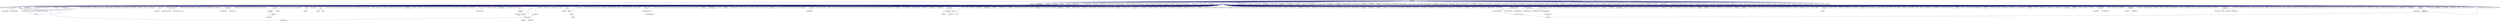 digraph "lcos.hpp"
{
  edge [fontname="Helvetica",fontsize="10",labelfontname="Helvetica",labelfontsize="10"];
  node [fontname="Helvetica",fontsize="10",shape=record];
  Node452 [label="lcos.hpp",height=0.2,width=0.4,color="black", fillcolor="grey75", style="filled", fontcolor="black"];
  Node452 -> Node453 [dir="back",color="midnightblue",fontsize="10",style="solid",fontname="Helvetica"];
  Node453 [label="allgather_and_gate.cpp",height=0.2,width=0.4,color="black", fillcolor="white", style="filled",URL="$d1/d56/allgather__and__gate_8cpp.html"];
  Node452 -> Node454 [dir="back",color="midnightblue",fontsize="10",style="solid",fontname="Helvetica"];
  Node454 [label="apex_balance.cpp",height=0.2,width=0.4,color="black", fillcolor="white", style="filled",URL="$d4/d8e/apex__balance_8cpp.html"];
  Node452 -> Node455 [dir="back",color="midnightblue",fontsize="10",style="solid",fontname="Helvetica"];
  Node455 [label="apex_policy_engine\l_active_thread_count.cpp",height=0.2,width=0.4,color="black", fillcolor="white", style="filled",URL="$d5/d01/apex__policy__engine__active__thread__count_8cpp.html"];
  Node452 -> Node456 [dir="back",color="midnightblue",fontsize="10",style="solid",fontname="Helvetica"];
  Node456 [label="apex_policy_engine\l_events.cpp",height=0.2,width=0.4,color="black", fillcolor="white", style="filled",URL="$df/d0f/apex__policy__engine__events_8cpp.html"];
  Node452 -> Node457 [dir="back",color="midnightblue",fontsize="10",style="solid",fontname="Helvetica"];
  Node457 [label="apex_policy_engine\l_periodic.cpp",height=0.2,width=0.4,color="black", fillcolor="white", style="filled",URL="$d5/d7b/apex__policy__engine__periodic_8cpp.html"];
  Node452 -> Node458 [dir="back",color="midnightblue",fontsize="10",style="solid",fontname="Helvetica"];
  Node458 [label="heartbeat.cpp",height=0.2,width=0.4,color="black", fillcolor="white", style="filled",URL="$d8/d98/heartbeat_8cpp.html"];
  Node452 -> Node459 [dir="back",color="midnightblue",fontsize="10",style="solid",fontname="Helvetica"];
  Node459 [label="hello_world_component.hpp",height=0.2,width=0.4,color="black", fillcolor="white", style="filled",URL="$df/df0/hello__world__component_8hpp.html"];
  Node459 -> Node460 [dir="back",color="midnightblue",fontsize="10",style="solid",fontname="Helvetica"];
  Node460 [label="hello_world_client.cpp",height=0.2,width=0.4,color="black", fillcolor="white", style="filled",URL="$d5/da6/hello__world__client_8cpp.html"];
  Node459 -> Node461 [dir="back",color="midnightblue",fontsize="10",style="solid",fontname="Helvetica"];
  Node461 [label="hello_world_component.cpp",height=0.2,width=0.4,color="black", fillcolor="white", style="filled",URL="$d8/daa/hello__world__component_8cpp.html"];
  Node452 -> Node462 [dir="back",color="midnightblue",fontsize="10",style="solid",fontname="Helvetica"];
  Node462 [label="row.hpp",height=0.2,width=0.4,color="black", fillcolor="white", style="filled",URL="$dc/d69/row_8hpp.html"];
  Node462 -> Node463 [dir="back",color="midnightblue",fontsize="10",style="solid",fontname="Helvetica"];
  Node463 [label="grid.hpp",height=0.2,width=0.4,color="red", fillcolor="white", style="filled",URL="$dc/d8a/grid_8hpp.html"];
  Node463 -> Node464 [dir="back",color="midnightblue",fontsize="10",style="solid",fontname="Helvetica"];
  Node464 [label="jacobi.cpp",height=0.2,width=0.4,color="black", fillcolor="white", style="filled",URL="$d2/d27/jacobi_8cpp.html"];
  Node463 -> Node465 [dir="back",color="midnightblue",fontsize="10",style="solid",fontname="Helvetica"];
  Node465 [label="solver.hpp",height=0.2,width=0.4,color="red", fillcolor="white", style="filled",URL="$db/d9a/server_2solver_8hpp.html"];
  Node465 -> Node467 [dir="back",color="midnightblue",fontsize="10",style="solid",fontname="Helvetica"];
  Node467 [label="solver.cpp",height=0.2,width=0.4,color="black", fillcolor="white", style="filled",URL="$d6/d94/solver_8cpp.html"];
  Node463 -> Node468 [dir="back",color="midnightblue",fontsize="10",style="solid",fontname="Helvetica"];
  Node468 [label="grid.cpp",height=0.2,width=0.4,color="black", fillcolor="white", style="filled",URL="$d6/d1b/jacobi__component_2grid_8cpp.html"];
  Node462 -> Node469 [dir="back",color="midnightblue",fontsize="10",style="solid",fontname="Helvetica"];
  Node469 [label="stencil_iterator.hpp",height=0.2,width=0.4,color="black", fillcolor="white", style="filled",URL="$dc/d5c/server_2stencil__iterator_8hpp.html"];
  Node469 -> Node465 [dir="back",color="midnightblue",fontsize="10",style="solid",fontname="Helvetica"];
  Node469 -> Node470 [dir="back",color="midnightblue",fontsize="10",style="solid",fontname="Helvetica"];
  Node470 [label="stencil_iterator.cpp",height=0.2,width=0.4,color="black", fillcolor="white", style="filled",URL="$d6/de1/server_2stencil__iterator_8cpp.html"];
  Node469 -> Node471 [dir="back",color="midnightblue",fontsize="10",style="solid",fontname="Helvetica"];
  Node471 [label="stencil_iterator.cpp",height=0.2,width=0.4,color="black", fillcolor="white", style="filled",URL="$d7/d71/stencil__iterator_8cpp.html"];
  Node462 -> Node468 [dir="back",color="midnightblue",fontsize="10",style="solid",fontname="Helvetica"];
  Node452 -> Node472 [dir="back",color="midnightblue",fontsize="10",style="solid",fontname="Helvetica"];
  Node472 [label="stencil_iterator.hpp",height=0.2,width=0.4,color="black", fillcolor="white", style="filled",URL="$d4/dc8/stencil__iterator_8hpp.html"];
  Node472 -> Node465 [dir="back",color="midnightblue",fontsize="10",style="solid",fontname="Helvetica"];
  Node472 -> Node469 [dir="back",color="midnightblue",fontsize="10",style="solid",fontname="Helvetica"];
  Node472 -> Node471 [dir="back",color="midnightblue",fontsize="10",style="solid",fontname="Helvetica"];
  Node452 -> Node469 [dir="back",color="midnightblue",fontsize="10",style="solid",fontname="Helvetica"];
  Node452 -> Node473 [dir="back",color="midnightblue",fontsize="10",style="solid",fontname="Helvetica"];
  Node473 [label="jacobi_hpx.cpp",height=0.2,width=0.4,color="black", fillcolor="white", style="filled",URL="$d8/d72/jacobi__hpx_8cpp.html"];
  Node452 -> Node474 [dir="back",color="midnightblue",fontsize="10",style="solid",fontname="Helvetica"];
  Node474 [label="jacobi_nonuniform_hpx.cpp",height=0.2,width=0.4,color="black", fillcolor="white", style="filled",URL="$de/d56/jacobi__nonuniform__hpx_8cpp.html"];
  Node452 -> Node475 [dir="back",color="midnightblue",fontsize="10",style="solid",fontname="Helvetica"];
  Node475 [label="enumerate_threads.cpp",height=0.2,width=0.4,color="black", fillcolor="white", style="filled",URL="$d3/dd4/enumerate__threads_8cpp.html"];
  Node452 -> Node476 [dir="back",color="midnightblue",fontsize="10",style="solid",fontname="Helvetica"];
  Node476 [label="fibonacci_await.cpp",height=0.2,width=0.4,color="black", fillcolor="white", style="filled",URL="$dc/d1c/fibonacci__await_8cpp.html"];
  Node452 -> Node477 [dir="back",color="midnightblue",fontsize="10",style="solid",fontname="Helvetica"];
  Node477 [label="fibonacci_dataflow.cpp",height=0.2,width=0.4,color="black", fillcolor="white", style="filled",URL="$df/d3d/fibonacci__dataflow_8cpp.html"];
  Node452 -> Node478 [dir="back",color="midnightblue",fontsize="10",style="solid",fontname="Helvetica"];
  Node478 [label="fibonacci_futures.cpp",height=0.2,width=0.4,color="black", fillcolor="white", style="filled",URL="$d6/de3/fibonacci__futures_8cpp.html"];
  Node452 -> Node479 [dir="back",color="midnightblue",fontsize="10",style="solid",fontname="Helvetica"];
  Node479 [label="fibonacci_futures_distributed.cpp",height=0.2,width=0.4,color="black", fillcolor="white", style="filled",URL="$d1/dc9/fibonacci__futures__distributed_8cpp.html"];
  Node452 -> Node480 [dir="back",color="midnightblue",fontsize="10",style="solid",fontname="Helvetica"];
  Node480 [label="fractals.cpp",height=0.2,width=0.4,color="black", fillcolor="white", style="filled",URL="$d8/d58/fractals_8cpp.html"];
  Node452 -> Node481 [dir="back",color="midnightblue",fontsize="10",style="solid",fontname="Helvetica"];
  Node481 [label="fractals_executor.cpp",height=0.2,width=0.4,color="black", fillcolor="white", style="filled",URL="$d9/da9/fractals__executor_8cpp.html"];
  Node452 -> Node482 [dir="back",color="midnightblue",fontsize="10",style="solid",fontname="Helvetica"];
  Node482 [label="fractals_struct.cpp",height=0.2,width=0.4,color="black", fillcolor="white", style="filled",URL="$d8/d2f/fractals__struct_8cpp.html"];
  Node452 -> Node483 [dir="back",color="midnightblue",fontsize="10",style="solid",fontname="Helvetica"];
  Node483 [label="hello_world.cpp",height=0.2,width=0.4,color="black", fillcolor="white", style="filled",URL="$d0/d67/hello__world_8cpp.html"];
  Node452 -> Node484 [dir="back",color="midnightblue",fontsize="10",style="solid",fontname="Helvetica"];
  Node484 [label="latch_local.cpp",height=0.2,width=0.4,color="black", fillcolor="white", style="filled",URL="$dd/dd3/latch__local_8cpp.html"];
  Node452 -> Node485 [dir="back",color="midnightblue",fontsize="10",style="solid",fontname="Helvetica"];
  Node485 [label="latch_remote.cpp",height=0.2,width=0.4,color="black", fillcolor="white", style="filled",URL="$df/d59/latch__remote_8cpp.html"];
  Node452 -> Node486 [dir="back",color="midnightblue",fontsize="10",style="solid",fontname="Helvetica"];
  Node486 [label="local_channel.cpp",height=0.2,width=0.4,color="black", fillcolor="white", style="filled",URL="$d0/d3e/local__channel_8cpp.html"];
  Node452 -> Node487 [dir="back",color="midnightblue",fontsize="10",style="solid",fontname="Helvetica"];
  Node487 [label="pingpong.cpp",height=0.2,width=0.4,color="black", fillcolor="white", style="filled",URL="$dd/d4d/pingpong_8cpp.html"];
  Node452 -> Node488 [dir="back",color="midnightblue",fontsize="10",style="solid",fontname="Helvetica"];
  Node488 [label="shared_mutex.cpp",height=0.2,width=0.4,color="black", fillcolor="white", style="filled",URL="$da/d0b/shared__mutex_8cpp.html"];
  Node452 -> Node489 [dir="back",color="midnightblue",fontsize="10",style="solid",fontname="Helvetica"];
  Node489 [label="wait_composition.cpp",height=0.2,width=0.4,color="black", fillcolor="white", style="filled",URL="$d6/d13/wait__composition_8cpp.html"];
  Node452 -> Node490 [dir="back",color="midnightblue",fontsize="10",style="solid",fontname="Helvetica"];
  Node490 [label="sheneos_compare.cpp",height=0.2,width=0.4,color="black", fillcolor="white", style="filled",URL="$dc/d11/sheneos__compare_8cpp.html"];
  Node452 -> Node491 [dir="back",color="midnightblue",fontsize="10",style="solid",fontname="Helvetica"];
  Node491 [label="spell_check_file.cpp",height=0.2,width=0.4,color="black", fillcolor="white", style="filled",URL="$df/df7/spell__check__file_8cpp.html"];
  Node452 -> Node492 [dir="back",color="midnightblue",fontsize="10",style="solid",fontname="Helvetica"];
  Node492 [label="spell_check_simple.cpp",height=0.2,width=0.4,color="black", fillcolor="white", style="filled",URL="$dd/d54/spell__check__simple_8cpp.html"];
  Node452 -> Node493 [dir="back",color="midnightblue",fontsize="10",style="solid",fontname="Helvetica"];
  Node493 [label="simple_central_tuplespace\l_client.cpp",height=0.2,width=0.4,color="black", fillcolor="white", style="filled",URL="$d1/d7b/simple__central__tuplespace__client_8cpp.html"];
  Node452 -> Node494 [dir="back",color="midnightblue",fontsize="10",style="solid",fontname="Helvetica"];
  Node494 [label="hpx.hpp",height=0.2,width=0.4,color="red", fillcolor="white", style="filled",URL="$d0/daa/hpx_8hpp.html"];
  Node494 -> Node495 [dir="back",color="midnightblue",fontsize="10",style="solid",fontname="Helvetica"];
  Node495 [label="1d_stencil_1.cpp",height=0.2,width=0.4,color="black", fillcolor="white", style="filled",URL="$d2/db1/1d__stencil__1_8cpp.html"];
  Node494 -> Node496 [dir="back",color="midnightblue",fontsize="10",style="solid",fontname="Helvetica"];
  Node496 [label="1d_stencil_2.cpp",height=0.2,width=0.4,color="black", fillcolor="white", style="filled",URL="$d3/dd1/1d__stencil__2_8cpp.html"];
  Node494 -> Node497 [dir="back",color="midnightblue",fontsize="10",style="solid",fontname="Helvetica"];
  Node497 [label="1d_stencil_3.cpp",height=0.2,width=0.4,color="black", fillcolor="white", style="filled",URL="$db/d19/1d__stencil__3_8cpp.html"];
  Node494 -> Node498 [dir="back",color="midnightblue",fontsize="10",style="solid",fontname="Helvetica"];
  Node498 [label="1d_stencil_4.cpp",height=0.2,width=0.4,color="black", fillcolor="white", style="filled",URL="$d1/d7d/1d__stencil__4_8cpp.html"];
  Node494 -> Node499 [dir="back",color="midnightblue",fontsize="10",style="solid",fontname="Helvetica"];
  Node499 [label="1d_stencil_4_parallel.cpp",height=0.2,width=0.4,color="black", fillcolor="white", style="filled",URL="$d6/d05/1d__stencil__4__parallel_8cpp.html"];
  Node494 -> Node500 [dir="back",color="midnightblue",fontsize="10",style="solid",fontname="Helvetica"];
  Node500 [label="1d_stencil_4_repart.cpp",height=0.2,width=0.4,color="black", fillcolor="white", style="filled",URL="$d0/d6b/1d__stencil__4__repart_8cpp.html"];
  Node494 -> Node501 [dir="back",color="midnightblue",fontsize="10",style="solid",fontname="Helvetica"];
  Node501 [label="1d_stencil_4_throttle.cpp",height=0.2,width=0.4,color="black", fillcolor="white", style="filled",URL="$d6/de5/1d__stencil__4__throttle_8cpp.html"];
  Node494 -> Node502 [dir="back",color="midnightblue",fontsize="10",style="solid",fontname="Helvetica"];
  Node502 [label="1d_stencil_5.cpp",height=0.2,width=0.4,color="black", fillcolor="white", style="filled",URL="$d7/d2a/1d__stencil__5_8cpp.html"];
  Node494 -> Node503 [dir="back",color="midnightblue",fontsize="10",style="solid",fontname="Helvetica"];
  Node503 [label="1d_stencil_6.cpp",height=0.2,width=0.4,color="black", fillcolor="white", style="filled",URL="$db/de7/1d__stencil__6_8cpp.html"];
  Node494 -> Node504 [dir="back",color="midnightblue",fontsize="10",style="solid",fontname="Helvetica"];
  Node504 [label="1d_stencil_7.cpp",height=0.2,width=0.4,color="black", fillcolor="white", style="filled",URL="$d4/d5a/1d__stencil__7_8cpp.html"];
  Node494 -> Node505 [dir="back",color="midnightblue",fontsize="10",style="solid",fontname="Helvetica"];
  Node505 [label="1d_stencil_8.cpp",height=0.2,width=0.4,color="black", fillcolor="white", style="filled",URL="$df/de0/1d__stencil__8_8cpp.html"];
  Node494 -> Node506 [dir="back",color="midnightblue",fontsize="10",style="solid",fontname="Helvetica"];
  Node506 [label="accumulator.cpp",height=0.2,width=0.4,color="black", fillcolor="white", style="filled",URL="$d1/d81/accumulator_8cpp.html"];
  Node494 -> Node507 [dir="back",color="midnightblue",fontsize="10",style="solid",fontname="Helvetica"];
  Node507 [label="accumulator.hpp",height=0.2,width=0.4,color="red", fillcolor="white", style="filled",URL="$d4/d9d/server_2accumulator_8hpp.html"];
  Node507 -> Node506 [dir="back",color="midnightblue",fontsize="10",style="solid",fontname="Helvetica"];
  Node494 -> Node510 [dir="back",color="midnightblue",fontsize="10",style="solid",fontname="Helvetica"];
  Node510 [label="template_function_accumulator.hpp",height=0.2,width=0.4,color="black", fillcolor="white", style="filled",URL="$d7/da6/server_2template__function__accumulator_8hpp.html"];
  Node510 -> Node511 [dir="back",color="midnightblue",fontsize="10",style="solid",fontname="Helvetica"];
  Node511 [label="template_function_accumulator.cpp",height=0.2,width=0.4,color="black", fillcolor="white", style="filled",URL="$d5/d02/template__function__accumulator_8cpp.html"];
  Node510 -> Node512 [dir="back",color="midnightblue",fontsize="10",style="solid",fontname="Helvetica"];
  Node512 [label="template_function_accumulator.hpp",height=0.2,width=0.4,color="red", fillcolor="white", style="filled",URL="$d3/de9/template__function__accumulator_8hpp.html"];
  Node494 -> Node514 [dir="back",color="midnightblue",fontsize="10",style="solid",fontname="Helvetica"];
  Node514 [label="template_accumulator.cpp",height=0.2,width=0.4,color="black", fillcolor="white", style="filled",URL="$d0/d4a/template__accumulator_8cpp.html"];
  Node494 -> Node511 [dir="back",color="midnightblue",fontsize="10",style="solid",fontname="Helvetica"];
  Node494 -> Node512 [dir="back",color="midnightblue",fontsize="10",style="solid",fontname="Helvetica"];
  Node494 -> Node515 [dir="back",color="midnightblue",fontsize="10",style="solid",fontname="Helvetica"];
  Node515 [label="allgather_module.cpp",height=0.2,width=0.4,color="black", fillcolor="white", style="filled",URL="$df/de4/allgather__module_8cpp.html"];
  Node494 -> Node516 [dir="back",color="midnightblue",fontsize="10",style="solid",fontname="Helvetica"];
  Node516 [label="allgather.cpp",height=0.2,width=0.4,color="black", fillcolor="white", style="filled",URL="$d7/d06/allgather_8cpp.html"];
  Node494 -> Node453 [dir="back",color="midnightblue",fontsize="10",style="solid",fontname="Helvetica"];
  Node494 -> Node517 [dir="back",color="midnightblue",fontsize="10",style="solid",fontname="Helvetica"];
  Node517 [label="ag_client.cpp",height=0.2,width=0.4,color="black", fillcolor="white", style="filled",URL="$d4/d5d/ag__client_8cpp.html"];
  Node494 -> Node518 [dir="back",color="midnightblue",fontsize="10",style="solid",fontname="Helvetica"];
  Node518 [label="hpx_thread_phase.cpp",height=0.2,width=0.4,color="black", fillcolor="white", style="filled",URL="$d5/dca/hpx__thread__phase_8cpp.html"];
  Node494 -> Node519 [dir="back",color="midnightblue",fontsize="10",style="solid",fontname="Helvetica"];
  Node519 [label="os_thread_num.cpp",height=0.2,width=0.4,color="black", fillcolor="white", style="filled",URL="$d2/dfb/os__thread__num_8cpp.html"];
  Node494 -> Node520 [dir="back",color="midnightblue",fontsize="10",style="solid",fontname="Helvetica"];
  Node520 [label="cancelable_action.cpp",height=0.2,width=0.4,color="black", fillcolor="white", style="filled",URL="$d5/d0c/cancelable__action_8cpp.html"];
  Node494 -> Node521 [dir="back",color="midnightblue",fontsize="10",style="solid",fontname="Helvetica"];
  Node521 [label="cancelable_action.hpp",height=0.2,width=0.4,color="black", fillcolor="white", style="filled",URL="$d5/d4d/server_2cancelable__action_8hpp.html"];
  Node521 -> Node520 [dir="back",color="midnightblue",fontsize="10",style="solid",fontname="Helvetica"];
  Node521 -> Node522 [dir="back",color="midnightblue",fontsize="10",style="solid",fontname="Helvetica"];
  Node522 [label="cancelable_action.hpp",height=0.2,width=0.4,color="red", fillcolor="white", style="filled",URL="$d0/da3/stubs_2cancelable__action_8hpp.html"];
  Node494 -> Node522 [dir="back",color="midnightblue",fontsize="10",style="solid",fontname="Helvetica"];
  Node494 -> Node524 [dir="back",color="midnightblue",fontsize="10",style="solid",fontname="Helvetica"];
  Node524 [label="cancelable_action_client.cpp",height=0.2,width=0.4,color="black", fillcolor="white", style="filled",URL="$d1/db8/cancelable__action__client_8cpp.html"];
  Node494 -> Node525 [dir="back",color="midnightblue",fontsize="10",style="solid",fontname="Helvetica"];
  Node525 [label="cublas_matmul.cpp",height=0.2,width=0.4,color="black", fillcolor="white", style="filled",URL="$dd/d84/cublas__matmul_8cpp.html"];
  Node494 -> Node526 [dir="back",color="midnightblue",fontsize="10",style="solid",fontname="Helvetica"];
  Node526 [label="win_perf_counters.cpp",height=0.2,width=0.4,color="black", fillcolor="white", style="filled",URL="$d8/d11/win__perf__counters_8cpp.html"];
  Node494 -> Node527 [dir="back",color="midnightblue",fontsize="10",style="solid",fontname="Helvetica"];
  Node527 [label="win_perf_counters.hpp",height=0.2,width=0.4,color="black", fillcolor="white", style="filled",URL="$d5/da7/win__perf__counters_8hpp.html"];
  Node494 -> Node459 [dir="back",color="midnightblue",fontsize="10",style="solid",fontname="Helvetica"];
  Node494 -> Node528 [dir="back",color="midnightblue",fontsize="10",style="solid",fontname="Helvetica"];
  Node528 [label="interpolate1d.cpp",height=0.2,width=0.4,color="black", fillcolor="white", style="filled",URL="$d0/d05/interpolate1d_8cpp.html"];
  Node494 -> Node529 [dir="back",color="midnightblue",fontsize="10",style="solid",fontname="Helvetica"];
  Node529 [label="partition.hpp",height=0.2,width=0.4,color="black", fillcolor="white", style="filled",URL="$d0/d7a/examples_2interpolate1d_2interpolate1d_2partition_8hpp.html"];
  Node529 -> Node528 [dir="back",color="midnightblue",fontsize="10",style="solid",fontname="Helvetica"];
  Node529 -> Node530 [dir="back",color="midnightblue",fontsize="10",style="solid",fontname="Helvetica"];
  Node530 [label="interpolate1d.hpp",height=0.2,width=0.4,color="red", fillcolor="white", style="filled",URL="$d4/dc7/interpolate1d_8hpp.html"];
  Node530 -> Node528 [dir="back",color="midnightblue",fontsize="10",style="solid",fontname="Helvetica"];
  Node494 -> Node532 [dir="back",color="midnightblue",fontsize="10",style="solid",fontname="Helvetica"];
  Node532 [label="partition.hpp",height=0.2,width=0.4,color="black", fillcolor="white", style="filled",URL="$d0/dff/examples_2interpolate1d_2interpolate1d_2server_2partition_8hpp.html"];
  Node532 -> Node529 [dir="back",color="midnightblue",fontsize="10",style="solid",fontname="Helvetica"];
  Node532 -> Node533 [dir="back",color="midnightblue",fontsize="10",style="solid",fontname="Helvetica"];
  Node533 [label="partition.cpp",height=0.2,width=0.4,color="black", fillcolor="white", style="filled",URL="$d0/d4f/examples_2interpolate1d_2interpolate1d_2server_2partition_8cpp.html"];
  Node494 -> Node530 [dir="back",color="midnightblue",fontsize="10",style="solid",fontname="Helvetica"];
  Node494 -> Node534 [dir="back",color="midnightblue",fontsize="10",style="solid",fontname="Helvetica"];
  Node534 [label="read_values.cpp",height=0.2,width=0.4,color="black", fillcolor="white", style="filled",URL="$d0/d8c/interpolate1d_2interpolate1d_2read__values_8cpp.html"];
  Node494 -> Node533 [dir="back",color="midnightblue",fontsize="10",style="solid",fontname="Helvetica"];
  Node494 -> Node464 [dir="back",color="midnightblue",fontsize="10",style="solid",fontname="Helvetica"];
  Node494 -> Node468 [dir="back",color="midnightblue",fontsize="10",style="solid",fontname="Helvetica"];
  Node494 -> Node535 [dir="back",color="midnightblue",fontsize="10",style="solid",fontname="Helvetica"];
  Node535 [label="row.cpp",height=0.2,width=0.4,color="black", fillcolor="white", style="filled",URL="$d3/d86/server_2row_8cpp.html"];
  Node494 -> Node467 [dir="back",color="midnightblue",fontsize="10",style="solid",fontname="Helvetica"];
  Node494 -> Node470 [dir="back",color="midnightblue",fontsize="10",style="solid",fontname="Helvetica"];
  Node494 -> Node471 [dir="back",color="midnightblue",fontsize="10",style="solid",fontname="Helvetica"];
  Node494 -> Node536 [dir="back",color="midnightblue",fontsize="10",style="solid",fontname="Helvetica"];
  Node536 [label="jacobi.cpp",height=0.2,width=0.4,color="black", fillcolor="white", style="filled",URL="$d3/d44/smp_2jacobi_8cpp.html"];
  Node494 -> Node473 [dir="back",color="midnightblue",fontsize="10",style="solid",fontname="Helvetica"];
  Node494 -> Node537 [dir="back",color="midnightblue",fontsize="10",style="solid",fontname="Helvetica"];
  Node537 [label="jacobi_nonuniform.cpp",height=0.2,width=0.4,color="black", fillcolor="white", style="filled",URL="$dd/ddc/jacobi__nonuniform_8cpp.html"];
  Node494 -> Node474 [dir="back",color="midnightblue",fontsize="10",style="solid",fontname="Helvetica"];
  Node494 -> Node538 [dir="back",color="midnightblue",fontsize="10",style="solid",fontname="Helvetica"];
  Node538 [label="nqueen.cpp",height=0.2,width=0.4,color="black", fillcolor="white", style="filled",URL="$db/dca/nqueen_8cpp.html"];
  Node494 -> Node539 [dir="back",color="midnightblue",fontsize="10",style="solid",fontname="Helvetica"];
  Node539 [label="nqueen.hpp",height=0.2,width=0.4,color="red", fillcolor="white", style="filled",URL="$de/d58/server_2nqueen_8hpp.html"];
  Node539 -> Node538 [dir="back",color="midnightblue",fontsize="10",style="solid",fontname="Helvetica"];
  Node494 -> Node542 [dir="back",color="midnightblue",fontsize="10",style="solid",fontname="Helvetica"];
  Node542 [label="nqueen_client.cpp",height=0.2,width=0.4,color="black", fillcolor="white", style="filled",URL="$d3/d5e/nqueen__client_8cpp.html"];
  Node494 -> Node543 [dir="back",color="midnightblue",fontsize="10",style="solid",fontname="Helvetica"];
  Node543 [label="sine.cpp",height=0.2,width=0.4,color="black", fillcolor="white", style="filled",URL="$d3/d0d/server_2sine_8cpp.html"];
  Node494 -> Node544 [dir="back",color="midnightblue",fontsize="10",style="solid",fontname="Helvetica"];
  Node544 [label="sine.hpp",height=0.2,width=0.4,color="black", fillcolor="white", style="filled",URL="$d8/dac/sine_8hpp.html"];
  Node544 -> Node543 [dir="back",color="midnightblue",fontsize="10",style="solid",fontname="Helvetica"];
  Node544 -> Node545 [dir="back",color="midnightblue",fontsize="10",style="solid",fontname="Helvetica"];
  Node545 [label="sine.cpp",height=0.2,width=0.4,color="black", fillcolor="white", style="filled",URL="$d5/dd8/sine_8cpp.html"];
  Node494 -> Node545 [dir="back",color="midnightblue",fontsize="10",style="solid",fontname="Helvetica"];
  Node494 -> Node546 [dir="back",color="midnightblue",fontsize="10",style="solid",fontname="Helvetica"];
  Node546 [label="sine_client.cpp",height=0.2,width=0.4,color="black", fillcolor="white", style="filled",URL="$db/d62/sine__client_8cpp.html"];
  Node494 -> Node547 [dir="back",color="midnightblue",fontsize="10",style="solid",fontname="Helvetica"];
  Node547 [label="qt.cpp",height=0.2,width=0.4,color="black", fillcolor="white", style="filled",URL="$df/d90/qt_8cpp.html"];
  Node494 -> Node548 [dir="back",color="midnightblue",fontsize="10",style="solid",fontname="Helvetica"];
  Node548 [label="queue_client.cpp",height=0.2,width=0.4,color="black", fillcolor="white", style="filled",URL="$d7/d96/queue__client_8cpp.html"];
  Node494 -> Node549 [dir="back",color="midnightblue",fontsize="10",style="solid",fontname="Helvetica"];
  Node549 [label="customize_async.cpp",height=0.2,width=0.4,color="black", fillcolor="white", style="filled",URL="$d0/d82/customize__async_8cpp.html"];
  Node494 -> Node550 [dir="back",color="midnightblue",fontsize="10",style="solid",fontname="Helvetica"];
  Node550 [label="data_actions.cpp",height=0.2,width=0.4,color="black", fillcolor="white", style="filled",URL="$dc/d68/data__actions_8cpp.html"];
  Node494 -> Node551 [dir="back",color="midnightblue",fontsize="10",style="solid",fontname="Helvetica"];
  Node551 [label="error_handling.cpp",height=0.2,width=0.4,color="black", fillcolor="white", style="filled",URL="$d9/d96/error__handling_8cpp.html"];
  Node494 -> Node552 [dir="back",color="midnightblue",fontsize="10",style="solid",fontname="Helvetica"];
  Node552 [label="event_synchronization.cpp",height=0.2,width=0.4,color="black", fillcolor="white", style="filled",URL="$d0/d35/event__synchronization_8cpp.html"];
  Node494 -> Node553 [dir="back",color="midnightblue",fontsize="10",style="solid",fontname="Helvetica"];
  Node553 [label="factorial.cpp",height=0.2,width=0.4,color="black", fillcolor="white", style="filled",URL="$d9/d00/factorial_8cpp.html"];
  Node494 -> Node554 [dir="back",color="midnightblue",fontsize="10",style="solid",fontname="Helvetica"];
  Node554 [label="file_serialization.cpp",height=0.2,width=0.4,color="black", fillcolor="white", style="filled",URL="$de/d58/file__serialization_8cpp.html"];
  Node494 -> Node555 [dir="back",color="midnightblue",fontsize="10",style="solid",fontname="Helvetica"];
  Node555 [label="init_globally.cpp",height=0.2,width=0.4,color="black", fillcolor="white", style="filled",URL="$d6/dad/init__globally_8cpp.html"];
  Node494 -> Node556 [dir="back",color="midnightblue",fontsize="10",style="solid",fontname="Helvetica"];
  Node556 [label="interest_calculator.cpp",height=0.2,width=0.4,color="black", fillcolor="white", style="filled",URL="$d2/d86/interest__calculator_8cpp.html"];
  Node494 -> Node557 [dir="back",color="midnightblue",fontsize="10",style="solid",fontname="Helvetica"];
  Node557 [label="non_atomic_rma.cpp",height=0.2,width=0.4,color="black", fillcolor="white", style="filled",URL="$d7/d8b/non__atomic__rma_8cpp.html"];
  Node494 -> Node558 [dir="back",color="midnightblue",fontsize="10",style="solid",fontname="Helvetica"];
  Node558 [label="partitioned_vector\l_spmd_foreach.cpp",height=0.2,width=0.4,color="black", fillcolor="white", style="filled",URL="$db/d7c/partitioned__vector__spmd__foreach_8cpp.html"];
  Node494 -> Node559 [dir="back",color="midnightblue",fontsize="10",style="solid",fontname="Helvetica"];
  Node559 [label="pipeline1.cpp",height=0.2,width=0.4,color="black", fillcolor="white", style="filled",URL="$d5/d77/pipeline1_8cpp.html"];
  Node494 -> Node560 [dir="back",color="midnightblue",fontsize="10",style="solid",fontname="Helvetica"];
  Node560 [label="quicksort.cpp",height=0.2,width=0.4,color="black", fillcolor="white", style="filled",URL="$d3/d1e/quicksort_8cpp.html"];
  Node494 -> Node561 [dir="back",color="midnightblue",fontsize="10",style="solid",fontname="Helvetica"];
  Node561 [label="receive_buffer.cpp",height=0.2,width=0.4,color="black", fillcolor="white", style="filled",URL="$d7/d10/receive__buffer_8cpp.html"];
  Node494 -> Node562 [dir="back",color="midnightblue",fontsize="10",style="solid",fontname="Helvetica"];
  Node562 [label="safe_object.cpp",height=0.2,width=0.4,color="black", fillcolor="white", style="filled",URL="$dd/d52/safe__object_8cpp.html"];
  Node494 -> Node563 [dir="back",color="midnightblue",fontsize="10",style="solid",fontname="Helvetica"];
  Node563 [label="sort_by_key_demo.cpp",height=0.2,width=0.4,color="black", fillcolor="white", style="filled",URL="$da/d20/sort__by__key__demo_8cpp.html"];
  Node494 -> Node564 [dir="back",color="midnightblue",fontsize="10",style="solid",fontname="Helvetica"];
  Node564 [label="timed_wake.cpp",height=0.2,width=0.4,color="black", fillcolor="white", style="filled",URL="$d8/df9/timed__wake_8cpp.html"];
  Node494 -> Node565 [dir="back",color="midnightblue",fontsize="10",style="solid",fontname="Helvetica"];
  Node565 [label="vector_counting_dotproduct.cpp",height=0.2,width=0.4,color="black", fillcolor="white", style="filled",URL="$df/de9/vector__counting__dotproduct_8cpp.html"];
  Node494 -> Node566 [dir="back",color="midnightblue",fontsize="10",style="solid",fontname="Helvetica"];
  Node566 [label="vector_zip_dotproduct.cpp",height=0.2,width=0.4,color="black", fillcolor="white", style="filled",URL="$dc/d18/vector__zip__dotproduct_8cpp.html"];
  Node494 -> Node567 [dir="back",color="midnightblue",fontsize="10",style="solid",fontname="Helvetica"];
  Node567 [label="zerocopy_rdma.cpp",height=0.2,width=0.4,color="black", fillcolor="white", style="filled",URL="$d1/dad/zerocopy__rdma_8cpp.html"];
  Node494 -> Node568 [dir="back",color="midnightblue",fontsize="10",style="solid",fontname="Helvetica"];
  Node568 [label="random_mem_access.cpp",height=0.2,width=0.4,color="black", fillcolor="white", style="filled",URL="$d1/d51/random__mem__access_8cpp.html"];
  Node494 -> Node569 [dir="back",color="midnightblue",fontsize="10",style="solid",fontname="Helvetica"];
  Node569 [label="random_mem_access.hpp",height=0.2,width=0.4,color="red", fillcolor="white", style="filled",URL="$d0/d19/server_2random__mem__access_8hpp.html"];
  Node569 -> Node568 [dir="back",color="midnightblue",fontsize="10",style="solid",fontname="Helvetica"];
  Node494 -> Node572 [dir="back",color="midnightblue",fontsize="10",style="solid",fontname="Helvetica"];
  Node572 [label="random_mem_access_client.cpp",height=0.2,width=0.4,color="black", fillcolor="white", style="filled",URL="$df/d1b/random__mem__access__client_8cpp.html"];
  Node494 -> Node573 [dir="back",color="midnightblue",fontsize="10",style="solid",fontname="Helvetica"];
  Node573 [label="oversubscribing_resource\l_partitioner.cpp",height=0.2,width=0.4,color="black", fillcolor="white", style="filled",URL="$dd/dee/oversubscribing__resource__partitioner_8cpp.html"];
  Node494 -> Node574 [dir="back",color="midnightblue",fontsize="10",style="solid",fontname="Helvetica"];
  Node574 [label="simple_resource_partitioner.cpp",height=0.2,width=0.4,color="black", fillcolor="white", style="filled",URL="$d5/df9/simple__resource__partitioner_8cpp.html"];
  Node494 -> Node575 [dir="back",color="midnightblue",fontsize="10",style="solid",fontname="Helvetica"];
  Node575 [label="dimension.hpp",height=0.2,width=0.4,color="red", fillcolor="white", style="filled",URL="$d6/d39/sheneos_2sheneos_2dimension_8hpp.html"];
  Node575 -> Node581 [dir="back",color="midnightblue",fontsize="10",style="solid",fontname="Helvetica"];
  Node581 [label="partition3d.hpp",height=0.2,width=0.4,color="black", fillcolor="white", style="filled",URL="$dd/dbf/server_2partition3d_8hpp.html"];
  Node581 -> Node582 [dir="back",color="midnightblue",fontsize="10",style="solid",fontname="Helvetica"];
  Node582 [label="partition3d.hpp",height=0.2,width=0.4,color="black", fillcolor="white", style="filled",URL="$d1/d50/partition3d_8hpp.html"];
  Node582 -> Node578 [dir="back",color="midnightblue",fontsize="10",style="solid",fontname="Helvetica"];
  Node578 [label="interpolator.cpp",height=0.2,width=0.4,color="black", fillcolor="white", style="filled",URL="$d5/d02/interpolator_8cpp.html"];
  Node582 -> Node583 [dir="back",color="midnightblue",fontsize="10",style="solid",fontname="Helvetica"];
  Node583 [label="interpolator.hpp",height=0.2,width=0.4,color="red", fillcolor="white", style="filled",URL="$dc/d3b/interpolator_8hpp.html"];
  Node583 -> Node578 [dir="back",color="midnightblue",fontsize="10",style="solid",fontname="Helvetica"];
  Node583 -> Node490 [dir="back",color="midnightblue",fontsize="10",style="solid",fontname="Helvetica"];
  Node583 -> Node585 [dir="back",color="midnightblue",fontsize="10",style="solid",fontname="Helvetica"];
  Node585 [label="sheneos_test.cpp",height=0.2,width=0.4,color="black", fillcolor="white", style="filled",URL="$d4/d6e/sheneos__test_8cpp.html"];
  Node581 -> Node580 [dir="back",color="midnightblue",fontsize="10",style="solid",fontname="Helvetica"];
  Node580 [label="partition3d.cpp",height=0.2,width=0.4,color="black", fillcolor="white", style="filled",URL="$de/d70/partition3d_8cpp.html"];
  Node494 -> Node578 [dir="back",color="midnightblue",fontsize="10",style="solid",fontname="Helvetica"];
  Node494 -> Node582 [dir="back",color="midnightblue",fontsize="10",style="solid",fontname="Helvetica"];
  Node494 -> Node581 [dir="back",color="midnightblue",fontsize="10",style="solid",fontname="Helvetica"];
  Node494 -> Node583 [dir="back",color="midnightblue",fontsize="10",style="solid",fontname="Helvetica"];
  Node494 -> Node586 [dir="back",color="midnightblue",fontsize="10",style="solid",fontname="Helvetica"];
  Node586 [label="configuration.hpp",height=0.2,width=0.4,color="red", fillcolor="white", style="filled",URL="$dc/d0a/configuration_8hpp.html"];
  Node586 -> Node583 [dir="back",color="midnightblue",fontsize="10",style="solid",fontname="Helvetica"];
  Node494 -> Node579 [dir="back",color="midnightblue",fontsize="10",style="solid",fontname="Helvetica"];
  Node579 [label="read_values.cpp",height=0.2,width=0.4,color="black", fillcolor="white", style="filled",URL="$d7/da4/sheneos_2sheneos_2read__values_8cpp.html"];
  Node494 -> Node580 [dir="back",color="midnightblue",fontsize="10",style="solid",fontname="Helvetica"];
  Node494 -> Node585 [dir="back",color="midnightblue",fontsize="10",style="solid",fontname="Helvetica"];
  Node494 -> Node588 [dir="back",color="midnightblue",fontsize="10",style="solid",fontname="Helvetica"];
  Node588 [label="startup_shutdown.cpp",height=0.2,width=0.4,color="black", fillcolor="white", style="filled",URL="$d3/dfc/server_2startup__shutdown_8cpp.html"];
  Node494 -> Node589 [dir="back",color="midnightblue",fontsize="10",style="solid",fontname="Helvetica"];
  Node589 [label="startup_shutdown.cpp",height=0.2,width=0.4,color="black", fillcolor="white", style="filled",URL="$d0/ddb/startup__shutdown_8cpp.html"];
  Node494 -> Node590 [dir="back",color="midnightblue",fontsize="10",style="solid",fontname="Helvetica"];
  Node590 [label="spin.cpp",height=0.2,width=0.4,color="black", fillcolor="white", style="filled",URL="$d7/df2/spin_8cpp.html"];
  Node494 -> Node591 [dir="back",color="midnightblue",fontsize="10",style="solid",fontname="Helvetica"];
  Node591 [label="throttle.cpp",height=0.2,width=0.4,color="black", fillcolor="white", style="filled",URL="$de/d56/server_2throttle_8cpp.html"];
  Node494 -> Node592 [dir="back",color="midnightblue",fontsize="10",style="solid",fontname="Helvetica"];
  Node592 [label="throttle.hpp",height=0.2,width=0.4,color="black", fillcolor="white", style="filled",URL="$db/dc9/server_2throttle_8hpp.html"];
  Node592 -> Node591 [dir="back",color="midnightblue",fontsize="10",style="solid",fontname="Helvetica"];
  Node592 -> Node593 [dir="back",color="midnightblue",fontsize="10",style="solid",fontname="Helvetica"];
  Node593 [label="throttle.hpp",height=0.2,width=0.4,color="black", fillcolor="white", style="filled",URL="$d5/dec/stubs_2throttle_8hpp.html"];
  Node593 -> Node594 [dir="back",color="midnightblue",fontsize="10",style="solid",fontname="Helvetica"];
  Node594 [label="throttle.hpp",height=0.2,width=0.4,color="red", fillcolor="white", style="filled",URL="$d2/d2e/throttle_8hpp.html"];
  Node594 -> Node595 [dir="back",color="midnightblue",fontsize="10",style="solid",fontname="Helvetica"];
  Node595 [label="throttle.cpp",height=0.2,width=0.4,color="black", fillcolor="white", style="filled",URL="$db/d02/throttle_8cpp.html"];
  Node494 -> Node593 [dir="back",color="midnightblue",fontsize="10",style="solid",fontname="Helvetica"];
  Node494 -> Node595 [dir="back",color="midnightblue",fontsize="10",style="solid",fontname="Helvetica"];
  Node494 -> Node594 [dir="back",color="midnightblue",fontsize="10",style="solid",fontname="Helvetica"];
  Node494 -> Node597 [dir="back",color="midnightblue",fontsize="10",style="solid",fontname="Helvetica"];
  Node597 [label="transpose_await.cpp",height=0.2,width=0.4,color="black", fillcolor="white", style="filled",URL="$de/d68/transpose__await_8cpp.html"];
  Node494 -> Node598 [dir="back",color="midnightblue",fontsize="10",style="solid",fontname="Helvetica"];
  Node598 [label="transpose_block.cpp",height=0.2,width=0.4,color="black", fillcolor="white", style="filled",URL="$d0/de1/transpose__block_8cpp.html"];
  Node494 -> Node599 [dir="back",color="midnightblue",fontsize="10",style="solid",fontname="Helvetica"];
  Node599 [label="transpose_block_numa.cpp",height=0.2,width=0.4,color="black", fillcolor="white", style="filled",URL="$dd/d3b/transpose__block__numa_8cpp.html"];
  Node494 -> Node600 [dir="back",color="midnightblue",fontsize="10",style="solid",fontname="Helvetica"];
  Node600 [label="transpose_serial.cpp",height=0.2,width=0.4,color="black", fillcolor="white", style="filled",URL="$db/d74/transpose__serial_8cpp.html"];
  Node494 -> Node601 [dir="back",color="midnightblue",fontsize="10",style="solid",fontname="Helvetica"];
  Node601 [label="transpose_serial_block.cpp",height=0.2,width=0.4,color="black", fillcolor="white", style="filled",URL="$d8/daa/transpose__serial__block_8cpp.html"];
  Node494 -> Node602 [dir="back",color="midnightblue",fontsize="10",style="solid",fontname="Helvetica"];
  Node602 [label="transpose_serial_vector.cpp",height=0.2,width=0.4,color="black", fillcolor="white", style="filled",URL="$d4/d04/transpose__serial__vector_8cpp.html"];
  Node494 -> Node603 [dir="back",color="midnightblue",fontsize="10",style="solid",fontname="Helvetica"];
  Node603 [label="transpose_smp.cpp",height=0.2,width=0.4,color="black", fillcolor="white", style="filled",URL="$d2/d99/transpose__smp_8cpp.html"];
  Node494 -> Node604 [dir="back",color="midnightblue",fontsize="10",style="solid",fontname="Helvetica"];
  Node604 [label="transpose_smp_block.cpp",height=0.2,width=0.4,color="black", fillcolor="white", style="filled",URL="$da/d4d/transpose__smp__block_8cpp.html"];
  Node494 -> Node605 [dir="back",color="midnightblue",fontsize="10",style="solid",fontname="Helvetica"];
  Node605 [label="simple_central_tuplespace.hpp",height=0.2,width=0.4,color="red", fillcolor="white", style="filled",URL="$db/d69/server_2simple__central__tuplespace_8hpp.html"];
  Node605 -> Node606 [dir="back",color="midnightblue",fontsize="10",style="solid",fontname="Helvetica"];
  Node606 [label="simple_central_tuplespace.cpp",height=0.2,width=0.4,color="black", fillcolor="white", style="filled",URL="$d3/dec/simple__central__tuplespace_8cpp.html"];
  Node494 -> Node609 [dir="back",color="midnightblue",fontsize="10",style="solid",fontname="Helvetica"];
  Node609 [label="tuples_warehouse.hpp",height=0.2,width=0.4,color="black", fillcolor="white", style="filled",URL="$da/de6/tuples__warehouse_8hpp.html"];
  Node609 -> Node605 [dir="back",color="midnightblue",fontsize="10",style="solid",fontname="Helvetica"];
  Node494 -> Node606 [dir="back",color="midnightblue",fontsize="10",style="solid",fontname="Helvetica"];
  Node494 -> Node610 [dir="back",color="midnightblue",fontsize="10",style="solid",fontname="Helvetica"];
  Node610 [label="hpx_runtime.cpp",height=0.2,width=0.4,color="black", fillcolor="white", style="filled",URL="$d7/d1e/hpx__runtime_8cpp.html"];
  Node494 -> Node611 [dir="back",color="midnightblue",fontsize="10",style="solid",fontname="Helvetica"];
  Node611 [label="synchronize.cpp",height=0.2,width=0.4,color="black", fillcolor="white", style="filled",URL="$da/da2/synchronize_8cpp.html"];
  Node494 -> Node612 [dir="back",color="midnightblue",fontsize="10",style="solid",fontname="Helvetica"];
  Node612 [label="agas_cache_timings.cpp",height=0.2,width=0.4,color="black", fillcolor="white", style="filled",URL="$dd/d37/agas__cache__timings_8cpp.html"];
  Node494 -> Node613 [dir="back",color="midnightblue",fontsize="10",style="solid",fontname="Helvetica"];
  Node613 [label="async_overheads.cpp",height=0.2,width=0.4,color="black", fillcolor="white", style="filled",URL="$de/da6/async__overheads_8cpp.html"];
  Node494 -> Node614 [dir="back",color="midnightblue",fontsize="10",style="solid",fontname="Helvetica"];
  Node614 [label="coroutines_call_overhead.cpp",height=0.2,width=0.4,color="black", fillcolor="white", style="filled",URL="$da/d1e/coroutines__call__overhead_8cpp.html"];
  Node494 -> Node615 [dir="back",color="midnightblue",fontsize="10",style="solid",fontname="Helvetica"];
  Node615 [label="foreach_scaling.cpp",height=0.2,width=0.4,color="black", fillcolor="white", style="filled",URL="$d4/d94/foreach__scaling_8cpp.html"];
  Node494 -> Node616 [dir="back",color="midnightblue",fontsize="10",style="solid",fontname="Helvetica"];
  Node616 [label="function_object_wrapper\l_overhead.cpp",height=0.2,width=0.4,color="black", fillcolor="white", style="filled",URL="$d5/d6f/function__object__wrapper__overhead_8cpp.html"];
  Node494 -> Node617 [dir="back",color="midnightblue",fontsize="10",style="solid",fontname="Helvetica"];
  Node617 [label="hpx_homogeneous_timed\l_task_spawn_executors.cpp",height=0.2,width=0.4,color="black", fillcolor="white", style="filled",URL="$d1/d3b/hpx__homogeneous__timed__task__spawn__executors_8cpp.html"];
  Node494 -> Node618 [dir="back",color="midnightblue",fontsize="10",style="solid",fontname="Helvetica"];
  Node618 [label="htts2_hpx.cpp",height=0.2,width=0.4,color="black", fillcolor="white", style="filled",URL="$d2/daf/htts2__hpx_8cpp.html"];
  Node494 -> Node619 [dir="back",color="midnightblue",fontsize="10",style="solid",fontname="Helvetica"];
  Node619 [label="partitioned_vector\l_foreach.cpp",height=0.2,width=0.4,color="black", fillcolor="white", style="filled",URL="$df/d5f/partitioned__vector__foreach_8cpp.html"];
  Node494 -> Node620 [dir="back",color="midnightblue",fontsize="10",style="solid",fontname="Helvetica"];
  Node620 [label="serialization_overhead.cpp",height=0.2,width=0.4,color="black", fillcolor="white", style="filled",URL="$d3/df8/serialization__overhead_8cpp.html"];
  Node494 -> Node621 [dir="back",color="midnightblue",fontsize="10",style="solid",fontname="Helvetica"];
  Node621 [label="sizeof.cpp",height=0.2,width=0.4,color="black", fillcolor="white", style="filled",URL="$d3/d0f/sizeof_8cpp.html"];
  Node494 -> Node622 [dir="back",color="midnightblue",fontsize="10",style="solid",fontname="Helvetica"];
  Node622 [label="skynet.cpp",height=0.2,width=0.4,color="black", fillcolor="white", style="filled",URL="$d0/dc3/skynet_8cpp.html"];
  Node494 -> Node623 [dir="back",color="midnightblue",fontsize="10",style="solid",fontname="Helvetica"];
  Node623 [label="stencil3_iterators.cpp",height=0.2,width=0.4,color="black", fillcolor="white", style="filled",URL="$db/d9e/stencil3__iterators_8cpp.html"];
  Node494 -> Node624 [dir="back",color="midnightblue",fontsize="10",style="solid",fontname="Helvetica"];
  Node624 [label="stream.cpp",height=0.2,width=0.4,color="black", fillcolor="white", style="filled",URL="$da/d5f/stream_8cpp.html"];
  Node494 -> Node625 [dir="back",color="midnightblue",fontsize="10",style="solid",fontname="Helvetica"];
  Node625 [label="timed_task_spawn.cpp",height=0.2,width=0.4,color="black", fillcolor="white", style="filled",URL="$df/de1/timed__task__spawn_8cpp.html"];
  Node494 -> Node626 [dir="back",color="midnightblue",fontsize="10",style="solid",fontname="Helvetica"];
  Node626 [label="transform_reduce_binary\l_scaling.cpp",height=0.2,width=0.4,color="black", fillcolor="white", style="filled",URL="$d1/dae/transform__reduce__binary__scaling_8cpp.html"];
  Node494 -> Node627 [dir="back",color="midnightblue",fontsize="10",style="solid",fontname="Helvetica"];
  Node627 [label="transform_reduce_scaling.cpp",height=0.2,width=0.4,color="black", fillcolor="white", style="filled",URL="$db/d2a/transform__reduce__scaling_8cpp.html"];
  Node494 -> Node628 [dir="back",color="midnightblue",fontsize="10",style="solid",fontname="Helvetica"];
  Node628 [label="minmax_element_performance.cpp",height=0.2,width=0.4,color="black", fillcolor="white", style="filled",URL="$d9/d93/minmax__element__performance_8cpp.html"];
  Node494 -> Node629 [dir="back",color="midnightblue",fontsize="10",style="solid",fontname="Helvetica"];
  Node629 [label="barrier_performance.cpp",height=0.2,width=0.4,color="black", fillcolor="white", style="filled",URL="$d6/d6c/barrier__performance_8cpp.html"];
  Node494 -> Node630 [dir="back",color="midnightblue",fontsize="10",style="solid",fontname="Helvetica"];
  Node630 [label="network_storage.cpp",height=0.2,width=0.4,color="black", fillcolor="white", style="filled",URL="$db/daa/network__storage_8cpp.html"];
  Node494 -> Node631 [dir="back",color="midnightblue",fontsize="10",style="solid",fontname="Helvetica"];
  Node631 [label="simple_profiler.hpp",height=0.2,width=0.4,color="black", fillcolor="white", style="filled",URL="$d8/d02/simple__profiler_8hpp.html"];
  Node631 -> Node630 [dir="back",color="midnightblue",fontsize="10",style="solid",fontname="Helvetica"];
  Node494 -> Node632 [dir="back",color="midnightblue",fontsize="10",style="solid",fontname="Helvetica"];
  Node632 [label="osu_bcast.cpp",height=0.2,width=0.4,color="black", fillcolor="white", style="filled",URL="$d3/dca/osu__bcast_8cpp.html"];
  Node494 -> Node633 [dir="back",color="midnightblue",fontsize="10",style="solid",fontname="Helvetica"];
  Node633 [label="osu_bibw.cpp",height=0.2,width=0.4,color="black", fillcolor="white", style="filled",URL="$d2/d04/osu__bibw_8cpp.html"];
  Node494 -> Node634 [dir="back",color="midnightblue",fontsize="10",style="solid",fontname="Helvetica"];
  Node634 [label="osu_bw.cpp",height=0.2,width=0.4,color="black", fillcolor="white", style="filled",URL="$d4/d20/osu__bw_8cpp.html"];
  Node494 -> Node635 [dir="back",color="midnightblue",fontsize="10",style="solid",fontname="Helvetica"];
  Node635 [label="osu_latency.cpp",height=0.2,width=0.4,color="black", fillcolor="white", style="filled",URL="$df/d58/osu__latency_8cpp.html"];
  Node494 -> Node636 [dir="back",color="midnightblue",fontsize="10",style="solid",fontname="Helvetica"];
  Node636 [label="osu_multi_lat.cpp",height=0.2,width=0.4,color="black", fillcolor="white", style="filled",URL="$d7/d91/osu__multi__lat_8cpp.html"];
  Node494 -> Node637 [dir="back",color="midnightblue",fontsize="10",style="solid",fontname="Helvetica"];
  Node637 [label="osu_scatter.cpp",height=0.2,width=0.4,color="black", fillcolor="white", style="filled",URL="$d4/d4c/osu__scatter_8cpp.html"];
  Node494 -> Node638 [dir="back",color="midnightblue",fontsize="10",style="solid",fontname="Helvetica"];
  Node638 [label="pingpong_performance.cpp",height=0.2,width=0.4,color="black", fillcolor="white", style="filled",URL="$de/d03/pingpong__performance_8cpp.html"];
  Node494 -> Node639 [dir="back",color="midnightblue",fontsize="10",style="solid",fontname="Helvetica"];
  Node639 [label="benchmark_is_heap.cpp",height=0.2,width=0.4,color="black", fillcolor="white", style="filled",URL="$da/d4f/benchmark__is__heap_8cpp.html"];
  Node494 -> Node640 [dir="back",color="midnightblue",fontsize="10",style="solid",fontname="Helvetica"];
  Node640 [label="benchmark_is_heap_until.cpp",height=0.2,width=0.4,color="black", fillcolor="white", style="filled",URL="$dc/df5/benchmark__is__heap__until_8cpp.html"];
  Node494 -> Node641 [dir="back",color="midnightblue",fontsize="10",style="solid",fontname="Helvetica"];
  Node641 [label="benchmark_merge.cpp",height=0.2,width=0.4,color="black", fillcolor="white", style="filled",URL="$dd/d49/benchmark__merge_8cpp.html"];
  Node494 -> Node642 [dir="back",color="midnightblue",fontsize="10",style="solid",fontname="Helvetica"];
  Node642 [label="benchmark_partition.cpp",height=0.2,width=0.4,color="black", fillcolor="white", style="filled",URL="$d9/d88/benchmark__partition_8cpp.html"];
  Node494 -> Node643 [dir="back",color="midnightblue",fontsize="10",style="solid",fontname="Helvetica"];
  Node643 [label="benchmark_partition\l_copy.cpp",height=0.2,width=0.4,color="black", fillcolor="white", style="filled",URL="$d3/d0e/benchmark__partition__copy_8cpp.html"];
  Node494 -> Node644 [dir="back",color="midnightblue",fontsize="10",style="solid",fontname="Helvetica"];
  Node644 [label="benchmark_unique_copy.cpp",height=0.2,width=0.4,color="black", fillcolor="white", style="filled",URL="$d9/d53/benchmark__unique__copy_8cpp.html"];
  Node494 -> Node645 [dir="back",color="midnightblue",fontsize="10",style="solid",fontname="Helvetica"];
  Node645 [label="action_move_semantics.cpp",height=0.2,width=0.4,color="black", fillcolor="white", style="filled",URL="$d4/db3/action__move__semantics_8cpp.html"];
  Node494 -> Node646 [dir="back",color="midnightblue",fontsize="10",style="solid",fontname="Helvetica"];
  Node646 [label="movable_objects.cpp",height=0.2,width=0.4,color="black", fillcolor="white", style="filled",URL="$d8/d65/movable__objects_8cpp.html"];
  Node494 -> Node647 [dir="back",color="midnightblue",fontsize="10",style="solid",fontname="Helvetica"];
  Node647 [label="duplicate_id_registration\l_1596.cpp",height=0.2,width=0.4,color="black", fillcolor="white", style="filled",URL="$db/d8d/duplicate__id__registration__1596_8cpp.html"];
  Node494 -> Node648 [dir="back",color="midnightblue",fontsize="10",style="solid",fontname="Helvetica"];
  Node648 [label="pass_by_value_id_type\l_action.cpp",height=0.2,width=0.4,color="black", fillcolor="white", style="filled",URL="$d0/de6/pass__by__value__id__type__action_8cpp.html"];
  Node494 -> Node649 [dir="back",color="midnightblue",fontsize="10",style="solid",fontname="Helvetica"];
  Node649 [label="register_with_basename\l_1804.cpp",height=0.2,width=0.4,color="black", fillcolor="white", style="filled",URL="$db/d95/register__with__basename__1804_8cpp.html"];
  Node494 -> Node650 [dir="back",color="midnightblue",fontsize="10",style="solid",fontname="Helvetica"];
  Node650 [label="send_gid_keep_component\l_1624.cpp",height=0.2,width=0.4,color="black", fillcolor="white", style="filled",URL="$d9/d49/send__gid__keep__component__1624_8cpp.html"];
  Node494 -> Node651 [dir="back",color="midnightblue",fontsize="10",style="solid",fontname="Helvetica"];
  Node651 [label="algorithms.cc",height=0.2,width=0.4,color="black", fillcolor="white", style="filled",URL="$d5/d1b/algorithms_8cc.html"];
  Node494 -> Node652 [dir="back",color="midnightblue",fontsize="10",style="solid",fontname="Helvetica"];
  Node652 [label="matrix_hpx.hh",height=0.2,width=0.4,color="black", fillcolor="white", style="filled",URL="$d5/d89/matrix__hpx_8hh.html"];
  Node652 -> Node653 [dir="back",color="midnightblue",fontsize="10",style="solid",fontname="Helvetica"];
  Node653 [label="block_matrix.hh",height=0.2,width=0.4,color="red", fillcolor="white", style="filled",URL="$dc/de8/block__matrix_8hh.html"];
  Node653 -> Node651 [dir="back",color="midnightblue",fontsize="10",style="solid",fontname="Helvetica"];
  Node653 -> Node657 [dir="back",color="midnightblue",fontsize="10",style="solid",fontname="Helvetica"];
  Node657 [label="block_matrix.cc",height=0.2,width=0.4,color="black", fillcolor="white", style="filled",URL="$de/d88/block__matrix_8cc.html"];
  Node653 -> Node656 [dir="back",color="midnightblue",fontsize="10",style="solid",fontname="Helvetica"];
  Node656 [label="tests.cc",height=0.2,width=0.4,color="black", fillcolor="white", style="filled",URL="$d6/d96/tests_8cc.html"];
  Node652 -> Node651 [dir="back",color="midnightblue",fontsize="10",style="solid",fontname="Helvetica"];
  Node652 -> Node655 [dir="back",color="midnightblue",fontsize="10",style="solid",fontname="Helvetica"];
  Node655 [label="matrix_hpx.cc",height=0.2,width=0.4,color="black", fillcolor="white", style="filled",URL="$d7/d32/matrix__hpx_8cc.html"];
  Node494 -> Node653 [dir="back",color="midnightblue",fontsize="10",style="solid",fontname="Helvetica"];
  Node494 -> Node657 [dir="back",color="midnightblue",fontsize="10",style="solid",fontname="Helvetica"];
  Node494 -> Node658 [dir="back",color="midnightblue",fontsize="10",style="solid",fontname="Helvetica"];
  Node658 [label="main.cc",height=0.2,width=0.4,color="black", fillcolor="white", style="filled",URL="$d9/d0f/main_8cc.html"];
  Node494 -> Node659 [dir="back",color="midnightblue",fontsize="10",style="solid",fontname="Helvetica"];
  Node659 [label="matrix.cc",height=0.2,width=0.4,color="black", fillcolor="white", style="filled",URL="$d7/dea/matrix_8cc.html"];
  Node494 -> Node655 [dir="back",color="midnightblue",fontsize="10",style="solid",fontname="Helvetica"];
  Node494 -> Node656 [dir="back",color="midnightblue",fontsize="10",style="solid",fontname="Helvetica"];
  Node494 -> Node660 [dir="back",color="midnightblue",fontsize="10",style="solid",fontname="Helvetica"];
  Node660 [label="client_1950.cpp",height=0.2,width=0.4,color="black", fillcolor="white", style="filled",URL="$d0/d79/client__1950_8cpp.html"];
  Node494 -> Node661 [dir="back",color="midnightblue",fontsize="10",style="solid",fontname="Helvetica"];
  Node661 [label="commandline_options\l_1437.cpp",height=0.2,width=0.4,color="black", fillcolor="white", style="filled",URL="$d5/dbd/commandline__options__1437_8cpp.html"];
  Node494 -> Node662 [dir="back",color="midnightblue",fontsize="10",style="solid",fontname="Helvetica"];
  Node662 [label="moveonly_constructor\l_arguments_1405.cpp",height=0.2,width=0.4,color="black", fillcolor="white", style="filled",URL="$d3/dcf/moveonly__constructor__arguments__1405_8cpp.html"];
  Node494 -> Node663 [dir="back",color="midnightblue",fontsize="10",style="solid",fontname="Helvetica"];
  Node663 [label="partitioned_vector\l_2201.cpp",height=0.2,width=0.4,color="black", fillcolor="white", style="filled",URL="$dc/d39/partitioned__vector__2201_8cpp.html"];
  Node494 -> Node664 [dir="back",color="midnightblue",fontsize="10",style="solid",fontname="Helvetica"];
  Node664 [label="dynamic_counters_loaded\l_1508.cpp",height=0.2,width=0.4,color="black", fillcolor="white", style="filled",URL="$db/d58/dynamic__counters__loaded__1508_8cpp.html"];
  Node494 -> Node665 [dir="back",color="midnightblue",fontsize="10",style="solid",fontname="Helvetica"];
  Node665 [label="id_type_ref_counting\l_1032.cpp",height=0.2,width=0.4,color="black", fillcolor="white", style="filled",URL="$d8/dfd/id__type__ref__counting__1032_8cpp.html"];
  Node494 -> Node666 [dir="back",color="midnightblue",fontsize="10",style="solid",fontname="Helvetica"];
  Node666 [label="lost_output_2236.cpp",height=0.2,width=0.4,color="black", fillcolor="white", style="filled",URL="$db/dd0/lost__output__2236_8cpp.html"];
  Node494 -> Node667 [dir="back",color="midnightblue",fontsize="10",style="solid",fontname="Helvetica"];
  Node667 [label="no_output_1173.cpp",height=0.2,width=0.4,color="black", fillcolor="white", style="filled",URL="$de/d67/no__output__1173_8cpp.html"];
  Node494 -> Node668 [dir="back",color="midnightblue",fontsize="10",style="solid",fontname="Helvetica"];
  Node668 [label="after_588.cpp",height=0.2,width=0.4,color="black", fillcolor="white", style="filled",URL="$dc/dc0/after__588_8cpp.html"];
  Node494 -> Node669 [dir="back",color="midnightblue",fontsize="10",style="solid",fontname="Helvetica"];
  Node669 [label="async_callback_with\l_bound_callback.cpp",height=0.2,width=0.4,color="black", fillcolor="white", style="filled",URL="$d2/dae/async__callback__with__bound__callback_8cpp.html"];
  Node494 -> Node670 [dir="back",color="midnightblue",fontsize="10",style="solid",fontname="Helvetica"];
  Node670 [label="async_unwrap_1037.cpp",height=0.2,width=0.4,color="black", fillcolor="white", style="filled",URL="$d4/d13/async__unwrap__1037_8cpp.html"];
  Node494 -> Node671 [dir="back",color="midnightblue",fontsize="10",style="solid",fontname="Helvetica"];
  Node671 [label="barrier_hang.cpp",height=0.2,width=0.4,color="black", fillcolor="white", style="filled",URL="$dd/d8b/barrier__hang_8cpp.html"];
  Node494 -> Node672 [dir="back",color="midnightblue",fontsize="10",style="solid",fontname="Helvetica"];
  Node672 [label="call_promise_get_gid\l_more_than_once.cpp",height=0.2,width=0.4,color="black", fillcolor="white", style="filled",URL="$d4/dd8/call__promise__get__gid__more__than__once_8cpp.html"];
  Node494 -> Node673 [dir="back",color="midnightblue",fontsize="10",style="solid",fontname="Helvetica"];
  Node673 [label="channel_register_as\l_2722.cpp",height=0.2,width=0.4,color="black", fillcolor="white", style="filled",URL="$d4/d98/channel__register__as__2722_8cpp.html"];
  Node494 -> Node674 [dir="back",color="midnightblue",fontsize="10",style="solid",fontname="Helvetica"];
  Node674 [label="dataflow_action_2008.cpp",height=0.2,width=0.4,color="black", fillcolor="white", style="filled",URL="$da/dad/dataflow__action__2008_8cpp.html"];
  Node494 -> Node675 [dir="back",color="midnightblue",fontsize="10",style="solid",fontname="Helvetica"];
  Node675 [label="dataflow_const_functor\l_773.cpp",height=0.2,width=0.4,color="black", fillcolor="white", style="filled",URL="$d3/df2/dataflow__const__functor__773_8cpp.html"];
  Node494 -> Node676 [dir="back",color="midnightblue",fontsize="10",style="solid",fontname="Helvetica"];
  Node676 [label="dataflow_future_swap.cpp",height=0.2,width=0.4,color="black", fillcolor="white", style="filled",URL="$dc/d8c/dataflow__future__swap_8cpp.html"];
  Node494 -> Node677 [dir="back",color="midnightblue",fontsize="10",style="solid",fontname="Helvetica"];
  Node677 [label="dataflow_future_swap2.cpp",height=0.2,width=0.4,color="black", fillcolor="white", style="filled",URL="$d1/db3/dataflow__future__swap2_8cpp.html"];
  Node494 -> Node678 [dir="back",color="midnightblue",fontsize="10",style="solid",fontname="Helvetica"];
  Node678 [label="dataflow_launch_775.cpp",height=0.2,width=0.4,color="black", fillcolor="white", style="filled",URL="$d7/d0d/dataflow__launch__775_8cpp.html"];
  Node494 -> Node679 [dir="back",color="midnightblue",fontsize="10",style="solid",fontname="Helvetica"];
  Node679 [label="dataflow_recursion\l_1613.cpp",height=0.2,width=0.4,color="black", fillcolor="white", style="filled",URL="$d0/d1f/dataflow__recursion__1613_8cpp.html"];
  Node494 -> Node680 [dir="back",color="midnightblue",fontsize="10",style="solid",fontname="Helvetica"];
  Node680 [label="dataflow_using_774.cpp",height=0.2,width=0.4,color="black", fillcolor="white", style="filled",URL="$d7/dfa/dataflow__using__774_8cpp.html"];
  Node494 -> Node681 [dir="back",color="midnightblue",fontsize="10",style="solid",fontname="Helvetica"];
  Node681 [label="exception_from_continuation\l_1613.cpp",height=0.2,width=0.4,color="black", fillcolor="white", style="filled",URL="$db/d28/exception__from__continuation__1613_8cpp.html"];
  Node494 -> Node682 [dir="back",color="midnightblue",fontsize="10",style="solid",fontname="Helvetica"];
  Node682 [label="fail_future_2667.cpp",height=0.2,width=0.4,color="black", fillcolor="white", style="filled",URL="$db/d7e/fail__future__2667_8cpp.html"];
  Node494 -> Node683 [dir="back",color="midnightblue",fontsize="10",style="solid",fontname="Helvetica"];
  Node683 [label="future_2667.cpp",height=0.2,width=0.4,color="black", fillcolor="white", style="filled",URL="$d2/dfd/future__2667_8cpp.html"];
  Node494 -> Node684 [dir="back",color="midnightblue",fontsize="10",style="solid",fontname="Helvetica"];
  Node684 [label="future_790.cpp",height=0.2,width=0.4,color="black", fillcolor="white", style="filled",URL="$de/d3d/future__790_8cpp.html"];
  Node494 -> Node685 [dir="back",color="midnightblue",fontsize="10",style="solid",fontname="Helvetica"];
  Node685 [label="future_unwrap_1182.cpp",height=0.2,width=0.4,color="black", fillcolor="white", style="filled",URL="$df/d7a/future__unwrap__1182_8cpp.html"];
  Node494 -> Node686 [dir="back",color="midnightblue",fontsize="10",style="solid",fontname="Helvetica"];
  Node686 [label="future_unwrap_878.cpp",height=0.2,width=0.4,color="black", fillcolor="white", style="filled",URL="$d9/ddf/future__unwrap__878_8cpp.html"];
  Node494 -> Node687 [dir="back",color="midnightblue",fontsize="10",style="solid",fontname="Helvetica"];
  Node687 [label="ignore_while_locked\l_1485.cpp",height=0.2,width=0.4,color="black", fillcolor="white", style="filled",URL="$db/d24/ignore__while__locked__1485_8cpp.html"];
  Node494 -> Node688 [dir="back",color="midnightblue",fontsize="10",style="solid",fontname="Helvetica"];
  Node688 [label="lifetime_588.cpp",height=0.2,width=0.4,color="black", fillcolor="white", style="filled",URL="$d7/dca/lifetime__588_8cpp.html"];
  Node494 -> Node689 [dir="back",color="midnightblue",fontsize="10",style="solid",fontname="Helvetica"];
  Node689 [label="lifetime_588_1.cpp",height=0.2,width=0.4,color="black", fillcolor="white", style="filled",URL="$de/d75/lifetime__588__1_8cpp.html"];
  Node494 -> Node690 [dir="back",color="midnightblue",fontsize="10",style="solid",fontname="Helvetica"];
  Node690 [label="multiple_gather_ops\l_2001.cpp",height=0.2,width=0.4,color="black", fillcolor="white", style="filled",URL="$d3/d95/multiple__gather__ops__2001_8cpp.html"];
  Node494 -> Node691 [dir="back",color="midnightblue",fontsize="10",style="solid",fontname="Helvetica"];
  Node691 [label="promise_1620.cpp",height=0.2,width=0.4,color="black", fillcolor="white", style="filled",URL="$d2/d67/promise__1620_8cpp.html"];
  Node494 -> Node692 [dir="back",color="midnightblue",fontsize="10",style="solid",fontname="Helvetica"];
  Node692 [label="promise_leak_996.cpp",height=0.2,width=0.4,color="black", fillcolor="white", style="filled",URL="$d0/d7e/promise__leak__996_8cpp.html"];
  Node494 -> Node693 [dir="back",color="midnightblue",fontsize="10",style="solid",fontname="Helvetica"];
  Node693 [label="receive_buffer_1733.cpp",height=0.2,width=0.4,color="black", fillcolor="white", style="filled",URL="$d1/d0e/receive__buffer__1733_8cpp.html"];
  Node494 -> Node694 [dir="back",color="midnightblue",fontsize="10",style="solid",fontname="Helvetica"];
  Node694 [label="safely_destroy_promise\l_1481.cpp",height=0.2,width=0.4,color="black", fillcolor="white", style="filled",URL="$dd/d62/safely__destroy__promise__1481_8cpp.html"];
  Node494 -> Node695 [dir="back",color="midnightblue",fontsize="10",style="solid",fontname="Helvetica"];
  Node695 [label="set_hpx_limit_798.cpp",height=0.2,width=0.4,color="black", fillcolor="white", style="filled",URL="$d2/dfb/set__hpx__limit__798_8cpp.html"];
  Node494 -> Node696 [dir="back",color="midnightblue",fontsize="10",style="solid",fontname="Helvetica"];
  Node696 [label="shared_mutex_1702.cpp",height=0.2,width=0.4,color="black", fillcolor="white", style="filled",URL="$d2/d66/shared__mutex__1702_8cpp.html"];
  Node494 -> Node697 [dir="back",color="midnightblue",fontsize="10",style="solid",fontname="Helvetica"];
  Node697 [label="shared_stated_leaked\l_1211.cpp",height=0.2,width=0.4,color="black", fillcolor="white", style="filled",URL="$dc/dce/shared__stated__leaked__1211_8cpp.html"];
  Node494 -> Node698 [dir="back",color="midnightblue",fontsize="10",style="solid",fontname="Helvetica"];
  Node698 [label="split_future_2246.cpp",height=0.2,width=0.4,color="black", fillcolor="white", style="filled",URL="$db/d2b/split__future__2246_8cpp.html"];
  Node494 -> Node699 [dir="back",color="midnightblue",fontsize="10",style="solid",fontname="Helvetica"];
  Node699 [label="wait_all_hang_1946.cpp",height=0.2,width=0.4,color="black", fillcolor="white", style="filled",URL="$d5/d69/wait__all__hang__1946_8cpp.html"];
  Node494 -> Node700 [dir="back",color="midnightblue",fontsize="10",style="solid",fontname="Helvetica"];
  Node700 [label="wait_for_1751.cpp",height=0.2,width=0.4,color="black", fillcolor="white", style="filled",URL="$d9/d48/wait__for__1751_8cpp.html"];
  Node494 -> Node701 [dir="back",color="midnightblue",fontsize="10",style="solid",fontname="Helvetica"];
  Node701 [label="when_all_vectors_1623.cpp",height=0.2,width=0.4,color="black", fillcolor="white", style="filled",URL="$dd/d2e/when__all__vectors__1623_8cpp.html"];
  Node494 -> Node702 [dir="back",color="midnightblue",fontsize="10",style="solid",fontname="Helvetica"];
  Node702 [label="multiple_init.cpp",height=0.2,width=0.4,color="black", fillcolor="white", style="filled",URL="$df/d43/multiple__init_8cpp.html"];
  Node494 -> Node703 [dir="back",color="midnightblue",fontsize="10",style="solid",fontname="Helvetica"];
  Node703 [label="is_executor_1691.cpp",height=0.2,width=0.4,color="black", fillcolor="white", style="filled",URL="$d2/d1e/is__executor__1691_8cpp.html"];
  Node494 -> Node704 [dir="back",color="midnightblue",fontsize="10",style="solid",fontname="Helvetica"];
  Node704 [label="for_each_annotated\l_function.cpp",height=0.2,width=0.4,color="black", fillcolor="white", style="filled",URL="$d5/dbf/for__each__annotated__function_8cpp.html"];
  Node494 -> Node705 [dir="back",color="midnightblue",fontsize="10",style="solid",fontname="Helvetica"];
  Node705 [label="for_loop_2281.cpp",height=0.2,width=0.4,color="black", fillcolor="white", style="filled",URL="$de/d36/for__loop__2281_8cpp.html"];
  Node494 -> Node706 [dir="back",color="midnightblue",fontsize="10",style="solid",fontname="Helvetica"];
  Node706 [label="minimal_findend.cpp",height=0.2,width=0.4,color="black", fillcolor="white", style="filled",URL="$da/d34/minimal__findend_8cpp.html"];
  Node494 -> Node707 [dir="back",color="midnightblue",fontsize="10",style="solid",fontname="Helvetica"];
  Node707 [label="scan_different_inits.cpp",height=0.2,width=0.4,color="black", fillcolor="white", style="filled",URL="$d6/d4b/scan__different__inits_8cpp.html"];
  Node494 -> Node708 [dir="back",color="midnightblue",fontsize="10",style="solid",fontname="Helvetica"];
  Node708 [label="scan_non_commutative.cpp",height=0.2,width=0.4,color="black", fillcolor="white", style="filled",URL="$d8/de4/scan__non__commutative_8cpp.html"];
  Node494 -> Node709 [dir="back",color="midnightblue",fontsize="10",style="solid",fontname="Helvetica"];
  Node709 [label="scan_shortlength.cpp",height=0.2,width=0.4,color="black", fillcolor="white", style="filled",URL="$de/d75/scan__shortlength_8cpp.html"];
  Node494 -> Node710 [dir="back",color="midnightblue",fontsize="10",style="solid",fontname="Helvetica"];
  Node710 [label="search_zerolength.cpp",height=0.2,width=0.4,color="black", fillcolor="white", style="filled",URL="$d0/d9f/search__zerolength_8cpp.html"];
  Node494 -> Node711 [dir="back",color="midnightblue",fontsize="10",style="solid",fontname="Helvetica"];
  Node711 [label="static_chunker_2282.cpp",height=0.2,width=0.4,color="black", fillcolor="white", style="filled",URL="$d5/d52/static__chunker__2282_8cpp.html"];
  Node494 -> Node712 [dir="back",color="midnightblue",fontsize="10",style="solid",fontname="Helvetica"];
  Node712 [label="papi_counters_active\l_interface.cpp",height=0.2,width=0.4,color="black", fillcolor="white", style="filled",URL="$db/dd5/papi__counters__active__interface_8cpp.html"];
  Node494 -> Node713 [dir="back",color="midnightblue",fontsize="10",style="solid",fontname="Helvetica"];
  Node713 [label="papi_counters_basic\l_functions.cpp",height=0.2,width=0.4,color="black", fillcolor="white", style="filled",URL="$da/dc8/papi__counters__basic__functions_8cpp.html"];
  Node494 -> Node714 [dir="back",color="midnightblue",fontsize="10",style="solid",fontname="Helvetica"];
  Node714 [label="papi_counters_segfault\l_1890.cpp",height=0.2,width=0.4,color="black", fillcolor="white", style="filled",URL="$df/d76/papi__counters__segfault__1890_8cpp.html"];
  Node494 -> Node715 [dir="back",color="midnightblue",fontsize="10",style="solid",fontname="Helvetica"];
  Node715 [label="statistics_2666.cpp",height=0.2,width=0.4,color="black", fillcolor="white", style="filled",URL="$d7/d98/statistics__2666_8cpp.html"];
  Node494 -> Node716 [dir="back",color="midnightblue",fontsize="10",style="solid",fontname="Helvetica"];
  Node716 [label="uptime_1737.cpp",height=0.2,width=0.4,color="black", fillcolor="white", style="filled",URL="$d7/d12/uptime__1737_8cpp.html"];
  Node494 -> Node717 [dir="back",color="midnightblue",fontsize="10",style="solid",fontname="Helvetica"];
  Node717 [label="block_os_threads_1036.cpp",height=0.2,width=0.4,color="black", fillcolor="white", style="filled",URL="$d7/d92/block__os__threads__1036_8cpp.html"];
  Node494 -> Node718 [dir="back",color="midnightblue",fontsize="10",style="solid",fontname="Helvetica"];
  Node718 [label="resume_priority.cpp",height=0.2,width=0.4,color="black", fillcolor="white", style="filled",URL="$de/d5e/resume__priority_8cpp.html"];
  Node494 -> Node719 [dir="back",color="midnightblue",fontsize="10",style="solid",fontname="Helvetica"];
  Node719 [label="thread_data_1111.cpp",height=0.2,width=0.4,color="black", fillcolor="white", style="filled",URL="$d5/d15/thread__data__1111_8cpp.html"];
  Node494 -> Node720 [dir="back",color="midnightblue",fontsize="10",style="solid",fontname="Helvetica"];
  Node720 [label="thread_pool_executor\l_1112.cpp",height=0.2,width=0.4,color="black", fillcolor="white", style="filled",URL="$df/daa/thread__pool__executor__1112_8cpp.html"];
  Node494 -> Node721 [dir="back",color="midnightblue",fontsize="10",style="solid",fontname="Helvetica"];
  Node721 [label="thread_pool_executor\l_1114.cpp",height=0.2,width=0.4,color="black", fillcolor="white", style="filled",URL="$d8/d63/thread__pool__executor__1114_8cpp.html"];
  Node494 -> Node722 [dir="back",color="midnightblue",fontsize="10",style="solid",fontname="Helvetica"];
  Node722 [label="thread_rescheduling.cpp",height=0.2,width=0.4,color="black", fillcolor="white", style="filled",URL="$d6/d6d/thread__rescheduling_8cpp.html"];
  Node494 -> Node723 [dir="back",color="midnightblue",fontsize="10",style="solid",fontname="Helvetica"];
  Node723 [label="thread_suspend_duration.cpp",height=0.2,width=0.4,color="black", fillcolor="white", style="filled",URL="$db/d59/thread__suspend__duration_8cpp.html"];
  Node494 -> Node724 [dir="back",color="midnightblue",fontsize="10",style="solid",fontname="Helvetica"];
  Node724 [label="thread_suspend_pending.cpp",height=0.2,width=0.4,color="black", fillcolor="white", style="filled",URL="$de/d29/thread__suspend__pending_8cpp.html"];
  Node494 -> Node725 [dir="back",color="midnightblue",fontsize="10",style="solid",fontname="Helvetica"];
  Node725 [label="threads_all_1422.cpp",height=0.2,width=0.4,color="black", fillcolor="white", style="filled",URL="$d2/d38/threads__all__1422_8cpp.html"];
  Node494 -> Node726 [dir="back",color="midnightblue",fontsize="10",style="solid",fontname="Helvetica"];
  Node726 [label="unhandled_exception\l_582.cpp",height=0.2,width=0.4,color="black", fillcolor="white", style="filled",URL="$d9/d1e/unhandled__exception__582_8cpp.html"];
  Node494 -> Node727 [dir="back",color="midnightblue",fontsize="10",style="solid",fontname="Helvetica"];
  Node727 [label="configuration_1572.cpp",height=0.2,width=0.4,color="black", fillcolor="white", style="filled",URL="$d9/d26/configuration__1572_8cpp.html"];
  Node494 -> Node728 [dir="back",color="midnightblue",fontsize="10",style="solid",fontname="Helvetica"];
  Node728 [label="function_argument.cpp",height=0.2,width=0.4,color="black", fillcolor="white", style="filled",URL="$db/da3/function__argument_8cpp.html"];
  Node494 -> Node729 [dir="back",color="midnightblue",fontsize="10",style="solid",fontname="Helvetica"];
  Node729 [label="serialize_buffer_1069.cpp",height=0.2,width=0.4,color="black", fillcolor="white", style="filled",URL="$d4/dc0/serialize__buffer__1069_8cpp.html"];
  Node494 -> Node730 [dir="back",color="midnightblue",fontsize="10",style="solid",fontname="Helvetica"];
  Node730 [label="unwrapped_1528.cpp",height=0.2,width=0.4,color="black", fillcolor="white", style="filled",URL="$d7/d63/unwrapped__1528_8cpp.html"];
  Node494 -> Node731 [dir="back",color="midnightblue",fontsize="10",style="solid",fontname="Helvetica"];
  Node731 [label="managed_refcnt_checker.cpp",height=0.2,width=0.4,color="black", fillcolor="white", style="filled",URL="$d3/d8d/managed__refcnt__checker_8cpp.html"];
  Node494 -> Node732 [dir="back",color="midnightblue",fontsize="10",style="solid",fontname="Helvetica"];
  Node732 [label="managed_refcnt_checker.hpp",height=0.2,width=0.4,color="red", fillcolor="white", style="filled",URL="$db/dd0/managed__refcnt__checker_8hpp.html"];
  Node732 -> Node742 [dir="back",color="midnightblue",fontsize="10",style="solid",fontname="Helvetica"];
  Node742 [label="split_credit.cpp",height=0.2,width=0.4,color="black", fillcolor="white", style="filled",URL="$dc/d1c/split__credit_8cpp.html"];
  Node494 -> Node745 [dir="back",color="midnightblue",fontsize="10",style="solid",fontname="Helvetica"];
  Node745 [label="managed_refcnt_checker.cpp",height=0.2,width=0.4,color="black", fillcolor="white", style="filled",URL="$d7/d11/server_2managed__refcnt__checker_8cpp.html"];
  Node494 -> Node746 [dir="back",color="midnightblue",fontsize="10",style="solid",fontname="Helvetica"];
  Node746 [label="managed_refcnt_checker.hpp",height=0.2,width=0.4,color="black", fillcolor="white", style="filled",URL="$df/da6/server_2managed__refcnt__checker_8hpp.html"];
  Node746 -> Node731 [dir="back",color="midnightblue",fontsize="10",style="solid",fontname="Helvetica"];
  Node746 -> Node745 [dir="back",color="midnightblue",fontsize="10",style="solid",fontname="Helvetica"];
  Node746 -> Node747 [dir="back",color="midnightblue",fontsize="10",style="solid",fontname="Helvetica"];
  Node747 [label="managed_refcnt_checker.hpp",height=0.2,width=0.4,color="black", fillcolor="white", style="filled",URL="$d3/d77/stubs_2managed__refcnt__checker_8hpp.html"];
  Node747 -> Node732 [dir="back",color="midnightblue",fontsize="10",style="solid",fontname="Helvetica"];
  Node494 -> Node748 [dir="back",color="midnightblue",fontsize="10",style="solid",fontname="Helvetica"];
  Node748 [label="simple_refcnt_checker.cpp",height=0.2,width=0.4,color="black", fillcolor="white", style="filled",URL="$d7/d14/server_2simple__refcnt__checker_8cpp.html"];
  Node494 -> Node749 [dir="back",color="midnightblue",fontsize="10",style="solid",fontname="Helvetica"];
  Node749 [label="simple_refcnt_checker.hpp",height=0.2,width=0.4,color="black", fillcolor="white", style="filled",URL="$d6/d3d/server_2simple__refcnt__checker_8hpp.html"];
  Node749 -> Node748 [dir="back",color="midnightblue",fontsize="10",style="solid",fontname="Helvetica"];
  Node749 -> Node750 [dir="back",color="midnightblue",fontsize="10",style="solid",fontname="Helvetica"];
  Node750 [label="simple_refcnt_checker.cpp",height=0.2,width=0.4,color="black", fillcolor="white", style="filled",URL="$df/d16/simple__refcnt__checker_8cpp.html"];
  Node749 -> Node751 [dir="back",color="midnightblue",fontsize="10",style="solid",fontname="Helvetica"];
  Node751 [label="simple_refcnt_checker.hpp",height=0.2,width=0.4,color="black", fillcolor="white", style="filled",URL="$da/d8e/stubs_2simple__refcnt__checker_8hpp.html"];
  Node751 -> Node752 [dir="back",color="midnightblue",fontsize="10",style="solid",fontname="Helvetica"];
  Node752 [label="simple_refcnt_checker.hpp",height=0.2,width=0.4,color="red", fillcolor="white", style="filled",URL="$dd/d4e/simple__refcnt__checker_8hpp.html"];
  Node752 -> Node742 [dir="back",color="midnightblue",fontsize="10",style="solid",fontname="Helvetica"];
  Node494 -> Node753 [dir="back",color="midnightblue",fontsize="10",style="solid",fontname="Helvetica"];
  Node753 [label="simple_mobile_object.cpp",height=0.2,width=0.4,color="black", fillcolor="white", style="filled",URL="$d2/da7/simple__mobile__object_8cpp.html"];
  Node494 -> Node750 [dir="back",color="midnightblue",fontsize="10",style="solid",fontname="Helvetica"];
  Node494 -> Node752 [dir="back",color="midnightblue",fontsize="10",style="solid",fontname="Helvetica"];
  Node494 -> Node747 [dir="back",color="midnightblue",fontsize="10",style="solid",fontname="Helvetica"];
  Node494 -> Node751 [dir="back",color="midnightblue",fontsize="10",style="solid",fontname="Helvetica"];
  Node494 -> Node754 [dir="back",color="midnightblue",fontsize="10",style="solid",fontname="Helvetica"];
  Node754 [label="gid_type.cpp",height=0.2,width=0.4,color="black", fillcolor="white", style="filled",URL="$d4/d63/gid__type_8cpp.html"];
  Node494 -> Node755 [dir="back",color="midnightblue",fontsize="10",style="solid",fontname="Helvetica"];
  Node755 [label="test.cpp",height=0.2,width=0.4,color="black", fillcolor="white", style="filled",URL="$df/dac/test_8cpp.html"];
  Node494 -> Node756 [dir="back",color="midnightblue",fontsize="10",style="solid",fontname="Helvetica"];
  Node756 [label="launch_process.cpp",height=0.2,width=0.4,color="black", fillcolor="white", style="filled",URL="$df/ddc/launch__process_8cpp.html"];
  Node494 -> Node757 [dir="back",color="midnightblue",fontsize="10",style="solid",fontname="Helvetica"];
  Node757 [label="launched_process.cpp",height=0.2,width=0.4,color="black", fillcolor="white", style="filled",URL="$d8/de7/launched__process_8cpp.html"];
  Node494 -> Node758 [dir="back",color="midnightblue",fontsize="10",style="solid",fontname="Helvetica"];
  Node758 [label="handled_exception.cpp",height=0.2,width=0.4,color="black", fillcolor="white", style="filled",URL="$d8/d05/handled__exception_8cpp.html"];
  Node494 -> Node759 [dir="back",color="midnightblue",fontsize="10",style="solid",fontname="Helvetica"];
  Node759 [label="unhandled_exception.cpp",height=0.2,width=0.4,color="black", fillcolor="white", style="filled",URL="$d3/d3a/unhandled__exception_8cpp.html"];
  Node494 -> Node760 [dir="back",color="midnightblue",fontsize="10",style="solid",fontname="Helvetica"];
  Node760 [label="await.cpp",height=0.2,width=0.4,color="black", fillcolor="white", style="filled",URL="$d6/d41/await_8cpp.html"];
  Node494 -> Node761 [dir="back",color="midnightblue",fontsize="10",style="solid",fontname="Helvetica"];
  Node761 [label="barrier.cpp",height=0.2,width=0.4,color="black", fillcolor="white", style="filled",URL="$df/d63/tests_2unit_2lcos_2barrier_8cpp.html"];
  Node494 -> Node762 [dir="back",color="midnightblue",fontsize="10",style="solid",fontname="Helvetica"];
  Node762 [label="condition_variable.cpp",height=0.2,width=0.4,color="black", fillcolor="white", style="filled",URL="$d1/ded/tests_2unit_2lcos_2condition__variable_8cpp.html"];
  Node494 -> Node763 [dir="back",color="midnightblue",fontsize="10",style="solid",fontname="Helvetica"];
  Node763 [label="fail_compile_mutex\l_move.cpp",height=0.2,width=0.4,color="black", fillcolor="white", style="filled",URL="$d9/de5/fail__compile__mutex__move_8cpp.html"];
  Node494 -> Node764 [dir="back",color="midnightblue",fontsize="10",style="solid",fontname="Helvetica"];
  Node764 [label="fail_compile_spinlock\l_move.cpp",height=0.2,width=0.4,color="black", fillcolor="white", style="filled",URL="$da/d62/fail__compile__spinlock__move_8cpp.html"];
  Node494 -> Node765 [dir="back",color="midnightblue",fontsize="10",style="solid",fontname="Helvetica"];
  Node765 [label="fail_compile_spinlock\l_no_backoff_move.cpp",height=0.2,width=0.4,color="black", fillcolor="white", style="filled",URL="$d8/d16/fail__compile__spinlock__no__backoff__move_8cpp.html"];
  Node494 -> Node766 [dir="back",color="midnightblue",fontsize="10",style="solid",fontname="Helvetica"];
  Node766 [label="future_ref.cpp",height=0.2,width=0.4,color="black", fillcolor="white", style="filled",URL="$d3/dc8/future__ref_8cpp.html"];
  Node494 -> Node767 [dir="back",color="midnightblue",fontsize="10",style="solid",fontname="Helvetica"];
  Node767 [label="global_spmd_block.cpp",height=0.2,width=0.4,color="black", fillcolor="white", style="filled",URL="$da/d4f/global__spmd__block_8cpp.html"];
  Node494 -> Node768 [dir="back",color="midnightblue",fontsize="10",style="solid",fontname="Helvetica"];
  Node768 [label="local_barrier.cpp",height=0.2,width=0.4,color="black", fillcolor="white", style="filled",URL="$d2/db4/tests_2unit_2lcos_2local__barrier_8cpp.html"];
  Node494 -> Node769 [dir="back",color="midnightblue",fontsize="10",style="solid",fontname="Helvetica"];
  Node769 [label="local_dataflow.cpp",height=0.2,width=0.4,color="black", fillcolor="white", style="filled",URL="$d9/d92/local__dataflow_8cpp.html"];
  Node494 -> Node770 [dir="back",color="midnightblue",fontsize="10",style="solid",fontname="Helvetica"];
  Node770 [label="local_dataflow_executor.cpp",height=0.2,width=0.4,color="black", fillcolor="white", style="filled",URL="$d2/d73/local__dataflow__executor_8cpp.html"];
  Node494 -> Node771 [dir="back",color="midnightblue",fontsize="10",style="solid",fontname="Helvetica"];
  Node771 [label="local_dataflow_executor\l_v1.cpp",height=0.2,width=0.4,color="black", fillcolor="white", style="filled",URL="$df/d49/local__dataflow__executor__v1_8cpp.html"];
  Node494 -> Node772 [dir="back",color="midnightblue",fontsize="10",style="solid",fontname="Helvetica"];
  Node772 [label="local_dataflow_std\l_array.cpp",height=0.2,width=0.4,color="black", fillcolor="white", style="filled",URL="$db/dcb/local__dataflow__std__array_8cpp.html"];
  Node494 -> Node773 [dir="back",color="midnightblue",fontsize="10",style="solid",fontname="Helvetica"];
  Node773 [label="local_event.cpp",height=0.2,width=0.4,color="black", fillcolor="white", style="filled",URL="$df/d9a/local__event_8cpp.html"];
  Node494 -> Node774 [dir="back",color="midnightblue",fontsize="10",style="solid",fontname="Helvetica"];
  Node774 [label="remote_dataflow.cpp",height=0.2,width=0.4,color="black", fillcolor="white", style="filled",URL="$df/d7b/remote__dataflow_8cpp.html"];
  Node494 -> Node775 [dir="back",color="midnightblue",fontsize="10",style="solid",fontname="Helvetica"];
  Node775 [label="run_guarded.cpp",height=0.2,width=0.4,color="black", fillcolor="white", style="filled",URL="$db/dbb/run__guarded_8cpp.html"];
  Node494 -> Node776 [dir="back",color="midnightblue",fontsize="10",style="solid",fontname="Helvetica"];
  Node776 [label="adjacentdifference.cpp",height=0.2,width=0.4,color="black", fillcolor="white", style="filled",URL="$d5/df0/adjacentdifference_8cpp.html"];
  Node494 -> Node777 [dir="back",color="midnightblue",fontsize="10",style="solid",fontname="Helvetica"];
  Node777 [label="adjacentdifference\l_bad_alloc.cpp",height=0.2,width=0.4,color="black", fillcolor="white", style="filled",URL="$d8/d95/adjacentdifference__bad__alloc_8cpp.html"];
  Node494 -> Node778 [dir="back",color="midnightblue",fontsize="10",style="solid",fontname="Helvetica"];
  Node778 [label="adjacentdifference\l_exception.cpp",height=0.2,width=0.4,color="black", fillcolor="white", style="filled",URL="$d8/d0b/adjacentdifference__exception_8cpp.html"];
  Node494 -> Node779 [dir="back",color="midnightblue",fontsize="10",style="solid",fontname="Helvetica"];
  Node779 [label="adjacentfind.cpp",height=0.2,width=0.4,color="black", fillcolor="white", style="filled",URL="$d2/d99/adjacentfind_8cpp.html"];
  Node494 -> Node780 [dir="back",color="midnightblue",fontsize="10",style="solid",fontname="Helvetica"];
  Node780 [label="adjacentfind_bad_alloc.cpp",height=0.2,width=0.4,color="black", fillcolor="white", style="filled",URL="$d3/d2a/adjacentfind__bad__alloc_8cpp.html"];
  Node494 -> Node781 [dir="back",color="midnightblue",fontsize="10",style="solid",fontname="Helvetica"];
  Node781 [label="adjacentfind_binary.cpp",height=0.2,width=0.4,color="black", fillcolor="white", style="filled",URL="$d3/db1/adjacentfind__binary_8cpp.html"];
  Node494 -> Node782 [dir="back",color="midnightblue",fontsize="10",style="solid",fontname="Helvetica"];
  Node782 [label="adjacentfind_binary\l_bad_alloc.cpp",height=0.2,width=0.4,color="black", fillcolor="white", style="filled",URL="$d6/d81/adjacentfind__binary__bad__alloc_8cpp.html"];
  Node494 -> Node783 [dir="back",color="midnightblue",fontsize="10",style="solid",fontname="Helvetica"];
  Node783 [label="adjacentfind_binary\l_exception.cpp",height=0.2,width=0.4,color="black", fillcolor="white", style="filled",URL="$d8/da8/adjacentfind__binary__exception_8cpp.html"];
  Node494 -> Node784 [dir="back",color="midnightblue",fontsize="10",style="solid",fontname="Helvetica"];
  Node784 [label="adjacentfind_exception.cpp",height=0.2,width=0.4,color="black", fillcolor="white", style="filled",URL="$de/d40/adjacentfind__exception_8cpp.html"];
  Node494 -> Node785 [dir="back",color="midnightblue",fontsize="10",style="solid",fontname="Helvetica"];
  Node785 [label="all_of.cpp",height=0.2,width=0.4,color="black", fillcolor="white", style="filled",URL="$db/d88/all__of_8cpp.html"];
  Node494 -> Node786 [dir="back",color="midnightblue",fontsize="10",style="solid",fontname="Helvetica"];
  Node786 [label="any_of.cpp",height=0.2,width=0.4,color="black", fillcolor="white", style="filled",URL="$d8/d5d/any__of_8cpp.html"];
  Node494 -> Node787 [dir="back",color="midnightblue",fontsize="10",style="solid",fontname="Helvetica"];
  Node787 [label="copy.cpp",height=0.2,width=0.4,color="black", fillcolor="white", style="filled",URL="$d9/d54/copy_8cpp.html"];
  Node494 -> Node788 [dir="back",color="midnightblue",fontsize="10",style="solid",fontname="Helvetica"];
  Node788 [label="copyif_bad_alloc.cpp",height=0.2,width=0.4,color="black", fillcolor="white", style="filled",URL="$d0/ddd/copyif__bad__alloc_8cpp.html"];
  Node494 -> Node789 [dir="back",color="midnightblue",fontsize="10",style="solid",fontname="Helvetica"];
  Node789 [label="copyif_exception.cpp",height=0.2,width=0.4,color="black", fillcolor="white", style="filled",URL="$dc/d81/copyif__exception_8cpp.html"];
  Node494 -> Node790 [dir="back",color="midnightblue",fontsize="10",style="solid",fontname="Helvetica"];
  Node790 [label="copyif_forward.cpp",height=0.2,width=0.4,color="black", fillcolor="white", style="filled",URL="$d3/d04/copyif__forward_8cpp.html"];
  Node494 -> Node791 [dir="back",color="midnightblue",fontsize="10",style="solid",fontname="Helvetica"];
  Node791 [label="copyif_input.cpp",height=0.2,width=0.4,color="black", fillcolor="white", style="filled",URL="$d5/d41/copyif__input_8cpp.html"];
  Node494 -> Node792 [dir="back",color="midnightblue",fontsize="10",style="solid",fontname="Helvetica"];
  Node792 [label="copyif_random.cpp",height=0.2,width=0.4,color="black", fillcolor="white", style="filled",URL="$dc/d22/copyif__random_8cpp.html"];
  Node494 -> Node793 [dir="back",color="midnightblue",fontsize="10",style="solid",fontname="Helvetica"];
  Node793 [label="copyn.cpp",height=0.2,width=0.4,color="black", fillcolor="white", style="filled",URL="$d3/d44/copyn_8cpp.html"];
  Node494 -> Node794 [dir="back",color="midnightblue",fontsize="10",style="solid",fontname="Helvetica"];
  Node794 [label="count.cpp",height=0.2,width=0.4,color="black", fillcolor="white", style="filled",URL="$d3/d01/count_8cpp.html"];
  Node494 -> Node795 [dir="back",color="midnightblue",fontsize="10",style="solid",fontname="Helvetica"];
  Node795 [label="countif.cpp",height=0.2,width=0.4,color="black", fillcolor="white", style="filled",URL="$d9/df1/countif_8cpp.html"];
  Node494 -> Node796 [dir="back",color="midnightblue",fontsize="10",style="solid",fontname="Helvetica"];
  Node796 [label="destroy.cpp",height=0.2,width=0.4,color="black", fillcolor="white", style="filled",URL="$dd/d93/destroy_8cpp.html"];
  Node494 -> Node797 [dir="back",color="midnightblue",fontsize="10",style="solid",fontname="Helvetica"];
  Node797 [label="destroy_tests.hpp",height=0.2,width=0.4,color="black", fillcolor="white", style="filled",URL="$db/d13/destroy__tests_8hpp.html"];
  Node797 -> Node796 [dir="back",color="midnightblue",fontsize="10",style="solid",fontname="Helvetica"];
  Node494 -> Node798 [dir="back",color="midnightblue",fontsize="10",style="solid",fontname="Helvetica"];
  Node798 [label="destroyn.cpp",height=0.2,width=0.4,color="black", fillcolor="white", style="filled",URL="$de/dbc/destroyn_8cpp.html"];
  Node494 -> Node799 [dir="back",color="midnightblue",fontsize="10",style="solid",fontname="Helvetica"];
  Node799 [label="equal.cpp",height=0.2,width=0.4,color="black", fillcolor="white", style="filled",URL="$df/d99/equal_8cpp.html"];
  Node494 -> Node800 [dir="back",color="midnightblue",fontsize="10",style="solid",fontname="Helvetica"];
  Node800 [label="equal_binary.cpp",height=0.2,width=0.4,color="black", fillcolor="white", style="filled",URL="$d2/ddd/equal__binary_8cpp.html"];
  Node494 -> Node801 [dir="back",color="midnightblue",fontsize="10",style="solid",fontname="Helvetica"];
  Node801 [label="exclusive_scan.cpp",height=0.2,width=0.4,color="black", fillcolor="white", style="filled",URL="$dc/dd7/exclusive__scan_8cpp.html"];
  Node494 -> Node802 [dir="back",color="midnightblue",fontsize="10",style="solid",fontname="Helvetica"];
  Node802 [label="exclusive_scan2.cpp",height=0.2,width=0.4,color="black", fillcolor="white", style="filled",URL="$dc/dc7/exclusive__scan2_8cpp.html"];
  Node494 -> Node803 [dir="back",color="midnightblue",fontsize="10",style="solid",fontname="Helvetica"];
  Node803 [label="exclusive_scan_bad\l_alloc.cpp",height=0.2,width=0.4,color="black", fillcolor="white", style="filled",URL="$d5/ded/exclusive__scan__bad__alloc_8cpp.html"];
  Node494 -> Node804 [dir="back",color="midnightblue",fontsize="10",style="solid",fontname="Helvetica"];
  Node804 [label="exclusive_scan_exception.cpp",height=0.2,width=0.4,color="black", fillcolor="white", style="filled",URL="$d1/d9b/exclusive__scan__exception_8cpp.html"];
  Node494 -> Node805 [dir="back",color="midnightblue",fontsize="10",style="solid",fontname="Helvetica"];
  Node805 [label="exclusive_scan_validate.cpp",height=0.2,width=0.4,color="black", fillcolor="white", style="filled",URL="$df/d8d/exclusive__scan__validate_8cpp.html"];
  Node494 -> Node806 [dir="back",color="midnightblue",fontsize="10",style="solid",fontname="Helvetica"];
  Node806 [label="fill.cpp",height=0.2,width=0.4,color="black", fillcolor="white", style="filled",URL="$db/df9/fill_8cpp.html"];
  Node494 -> Node807 [dir="back",color="midnightblue",fontsize="10",style="solid",fontname="Helvetica"];
  Node807 [label="filln.cpp",height=0.2,width=0.4,color="black", fillcolor="white", style="filled",URL="$d7/df6/filln_8cpp.html"];
  Node494 -> Node808 [dir="back",color="midnightblue",fontsize="10",style="solid",fontname="Helvetica"];
  Node808 [label="find.cpp",height=0.2,width=0.4,color="black", fillcolor="white", style="filled",URL="$d4/dfc/find_8cpp.html"];
  Node494 -> Node809 [dir="back",color="midnightblue",fontsize="10",style="solid",fontname="Helvetica"];
  Node809 [label="findend.cpp",height=0.2,width=0.4,color="black", fillcolor="white", style="filled",URL="$de/d27/findend_8cpp.html"];
  Node494 -> Node810 [dir="back",color="midnightblue",fontsize="10",style="solid",fontname="Helvetica"];
  Node810 [label="findfirstof.cpp",height=0.2,width=0.4,color="black", fillcolor="white", style="filled",URL="$da/d85/findfirstof_8cpp.html"];
  Node494 -> Node811 [dir="back",color="midnightblue",fontsize="10",style="solid",fontname="Helvetica"];
  Node811 [label="findfirstof_binary.cpp",height=0.2,width=0.4,color="black", fillcolor="white", style="filled",URL="$db/da2/findfirstof__binary_8cpp.html"];
  Node494 -> Node812 [dir="back",color="midnightblue",fontsize="10",style="solid",fontname="Helvetica"];
  Node812 [label="findif.cpp",height=0.2,width=0.4,color="black", fillcolor="white", style="filled",URL="$d4/d38/findif_8cpp.html"];
  Node494 -> Node813 [dir="back",color="midnightblue",fontsize="10",style="solid",fontname="Helvetica"];
  Node813 [label="findifnot.cpp",height=0.2,width=0.4,color="black", fillcolor="white", style="filled",URL="$dd/df5/findifnot_8cpp.html"];
  Node494 -> Node814 [dir="back",color="midnightblue",fontsize="10",style="solid",fontname="Helvetica"];
  Node814 [label="findifnot_bad_alloc.cpp",height=0.2,width=0.4,color="black", fillcolor="white", style="filled",URL="$df/de4/findifnot__bad__alloc_8cpp.html"];
  Node494 -> Node815 [dir="back",color="midnightblue",fontsize="10",style="solid",fontname="Helvetica"];
  Node815 [label="findifnot_exception.cpp",height=0.2,width=0.4,color="black", fillcolor="white", style="filled",URL="$dc/d17/findifnot__exception_8cpp.html"];
  Node494 -> Node816 [dir="back",color="midnightblue",fontsize="10",style="solid",fontname="Helvetica"];
  Node816 [label="for_loop.cpp",height=0.2,width=0.4,color="black", fillcolor="white", style="filled",URL="$de/d62/for__loop_8cpp.html"];
  Node494 -> Node817 [dir="back",color="midnightblue",fontsize="10",style="solid",fontname="Helvetica"];
  Node817 [label="for_loop_induction.cpp",height=0.2,width=0.4,color="black", fillcolor="white", style="filled",URL="$dc/d69/for__loop__induction_8cpp.html"];
  Node494 -> Node818 [dir="back",color="midnightblue",fontsize="10",style="solid",fontname="Helvetica"];
  Node818 [label="for_loop_induction\l_async.cpp",height=0.2,width=0.4,color="black", fillcolor="white", style="filled",URL="$d6/dc7/for__loop__induction__async_8cpp.html"];
  Node494 -> Node819 [dir="back",color="midnightblue",fontsize="10",style="solid",fontname="Helvetica"];
  Node819 [label="for_loop_n.cpp",height=0.2,width=0.4,color="black", fillcolor="white", style="filled",URL="$de/da4/for__loop__n_8cpp.html"];
  Node494 -> Node820 [dir="back",color="midnightblue",fontsize="10",style="solid",fontname="Helvetica"];
  Node820 [label="for_loop_n_strided.cpp",height=0.2,width=0.4,color="black", fillcolor="white", style="filled",URL="$d8/d8f/for__loop__n__strided_8cpp.html"];
  Node494 -> Node821 [dir="back",color="midnightblue",fontsize="10",style="solid",fontname="Helvetica"];
  Node821 [label="for_loop_reduction.cpp",height=0.2,width=0.4,color="black", fillcolor="white", style="filled",URL="$d9/dcb/for__loop__reduction_8cpp.html"];
  Node494 -> Node822 [dir="back",color="midnightblue",fontsize="10",style="solid",fontname="Helvetica"];
  Node822 [label="for_loop_reduction\l_async.cpp",height=0.2,width=0.4,color="black", fillcolor="white", style="filled",URL="$d8/dfb/for__loop__reduction__async_8cpp.html"];
  Node494 -> Node823 [dir="back",color="midnightblue",fontsize="10",style="solid",fontname="Helvetica"];
  Node823 [label="for_loop_strided.cpp",height=0.2,width=0.4,color="black", fillcolor="white", style="filled",URL="$d1/d10/for__loop__strided_8cpp.html"];
  Node494 -> Node824 [dir="back",color="midnightblue",fontsize="10",style="solid",fontname="Helvetica"];
  Node824 [label="foreach.cpp",height=0.2,width=0.4,color="black", fillcolor="white", style="filled",URL="$d1/d33/foreach_8cpp.html"];
  Node494 -> Node825 [dir="back",color="midnightblue",fontsize="10",style="solid",fontname="Helvetica"];
  Node825 [label="foreach_executors.cpp",height=0.2,width=0.4,color="black", fillcolor="white", style="filled",URL="$d3/d54/foreach__executors_8cpp.html"];
  Node494 -> Node826 [dir="back",color="midnightblue",fontsize="10",style="solid",fontname="Helvetica"];
  Node826 [label="foreach_executors_v1.cpp",height=0.2,width=0.4,color="black", fillcolor="white", style="filled",URL="$dd/dda/foreach__executors__v1_8cpp.html"];
  Node494 -> Node827 [dir="back",color="midnightblue",fontsize="10",style="solid",fontname="Helvetica"];
  Node827 [label="foreach_prefetching.cpp",height=0.2,width=0.4,color="black", fillcolor="white", style="filled",URL="$d4/df0/foreach__prefetching_8cpp.html"];
  Node494 -> Node828 [dir="back",color="midnightblue",fontsize="10",style="solid",fontname="Helvetica"];
  Node828 [label="foreach_prefetching\l_executors_v1.cpp",height=0.2,width=0.4,color="black", fillcolor="white", style="filled",URL="$dd/d50/foreach__prefetching__executors__v1_8cpp.html"];
  Node494 -> Node829 [dir="back",color="midnightblue",fontsize="10",style="solid",fontname="Helvetica"];
  Node829 [label="foreachn.cpp",height=0.2,width=0.4,color="black", fillcolor="white", style="filled",URL="$d3/d1b/foreachn_8cpp.html"];
  Node494 -> Node830 [dir="back",color="midnightblue",fontsize="10",style="solid",fontname="Helvetica"];
  Node830 [label="foreachn_bad_alloc.cpp",height=0.2,width=0.4,color="black", fillcolor="white", style="filled",URL="$dc/dad/foreachn__bad__alloc_8cpp.html"];
  Node494 -> Node831 [dir="back",color="midnightblue",fontsize="10",style="solid",fontname="Helvetica"];
  Node831 [label="foreachn_exception.cpp",height=0.2,width=0.4,color="black", fillcolor="white", style="filled",URL="$d7/d9a/foreachn__exception_8cpp.html"];
  Node494 -> Node832 [dir="back",color="midnightblue",fontsize="10",style="solid",fontname="Helvetica"];
  Node832 [label="foreachn_projection.cpp",height=0.2,width=0.4,color="black", fillcolor="white", style="filled",URL="$db/deb/foreachn__projection_8cpp.html"];
  Node494 -> Node833 [dir="back",color="midnightblue",fontsize="10",style="solid",fontname="Helvetica"];
  Node833 [label="foreachn_projection\l_bad_alloc.cpp",height=0.2,width=0.4,color="black", fillcolor="white", style="filled",URL="$dc/d8d/foreachn__projection__bad__alloc_8cpp.html"];
  Node494 -> Node834 [dir="back",color="midnightblue",fontsize="10",style="solid",fontname="Helvetica"];
  Node834 [label="foreachn_projection\l_exception.cpp",height=0.2,width=0.4,color="black", fillcolor="white", style="filled",URL="$db/df7/foreachn__projection__exception_8cpp.html"];
  Node494 -> Node835 [dir="back",color="midnightblue",fontsize="10",style="solid",fontname="Helvetica"];
  Node835 [label="generate.cpp",height=0.2,width=0.4,color="black", fillcolor="white", style="filled",URL="$d4/da7/generate_8cpp.html"];
  Node494 -> Node836 [dir="back",color="midnightblue",fontsize="10",style="solid",fontname="Helvetica"];
  Node836 [label="generaten.cpp",height=0.2,width=0.4,color="black", fillcolor="white", style="filled",URL="$d6/dd4/generaten_8cpp.html"];
  Node494 -> Node837 [dir="back",color="midnightblue",fontsize="10",style="solid",fontname="Helvetica"];
  Node837 [label="includes.cpp",height=0.2,width=0.4,color="black", fillcolor="white", style="filled",URL="$dc/d10/includes_8cpp.html"];
  Node494 -> Node838 [dir="back",color="midnightblue",fontsize="10",style="solid",fontname="Helvetica"];
  Node838 [label="inclusive_scan.cpp",height=0.2,width=0.4,color="black", fillcolor="white", style="filled",URL="$d4/d31/inclusive__scan_8cpp.html"];
  Node494 -> Node839 [dir="back",color="midnightblue",fontsize="10",style="solid",fontname="Helvetica"];
  Node839 [label="inclusive_scan_tests.hpp",height=0.2,width=0.4,color="black", fillcolor="white", style="filled",URL="$d1/d1e/inclusive__scan__tests_8hpp.html"];
  Node839 -> Node838 [dir="back",color="midnightblue",fontsize="10",style="solid",fontname="Helvetica"];
  Node839 -> Node840 [dir="back",color="midnightblue",fontsize="10",style="solid",fontname="Helvetica"];
  Node840 [label="inclusive_scan_executors\l_v1.cpp",height=0.2,width=0.4,color="black", fillcolor="white", style="filled",URL="$da/dda/inclusive__scan__executors__v1_8cpp.html"];
  Node494 -> Node840 [dir="back",color="midnightblue",fontsize="10",style="solid",fontname="Helvetica"];
  Node494 -> Node841 [dir="back",color="midnightblue",fontsize="10",style="solid",fontname="Helvetica"];
  Node841 [label="is_heap.cpp",height=0.2,width=0.4,color="black", fillcolor="white", style="filled",URL="$d1/d1e/is__heap_8cpp.html"];
  Node494 -> Node842 [dir="back",color="midnightblue",fontsize="10",style="solid",fontname="Helvetica"];
  Node842 [label="is_heap_until.cpp",height=0.2,width=0.4,color="black", fillcolor="white", style="filled",URL="$dd/d28/is__heap__until_8cpp.html"];
  Node494 -> Node843 [dir="back",color="midnightblue",fontsize="10",style="solid",fontname="Helvetica"];
  Node843 [label="is_partitioned.cpp",height=0.2,width=0.4,color="black", fillcolor="white", style="filled",URL="$df/d07/is__partitioned_8cpp.html"];
  Node494 -> Node844 [dir="back",color="midnightblue",fontsize="10",style="solid",fontname="Helvetica"];
  Node844 [label="is_sorted.cpp",height=0.2,width=0.4,color="black", fillcolor="white", style="filled",URL="$df/d8f/is__sorted_8cpp.html"];
  Node494 -> Node845 [dir="back",color="midnightblue",fontsize="10",style="solid",fontname="Helvetica"];
  Node845 [label="is_sorted_tests.hpp",height=0.2,width=0.4,color="black", fillcolor="white", style="filled",URL="$d7/d7f/is__sorted__tests_8hpp.html"];
  Node845 -> Node844 [dir="back",color="midnightblue",fontsize="10",style="solid",fontname="Helvetica"];
  Node845 -> Node846 [dir="back",color="midnightblue",fontsize="10",style="solid",fontname="Helvetica"];
  Node846 [label="is_sorted_executors\l_v1.cpp",height=0.2,width=0.4,color="black", fillcolor="white", style="filled",URL="$d1/d98/is__sorted__executors__v1_8cpp.html"];
  Node494 -> Node846 [dir="back",color="midnightblue",fontsize="10",style="solid",fontname="Helvetica"];
  Node494 -> Node847 [dir="back",color="midnightblue",fontsize="10",style="solid",fontname="Helvetica"];
  Node847 [label="is_sorted_until.cpp",height=0.2,width=0.4,color="black", fillcolor="white", style="filled",URL="$d0/d1b/is__sorted__until_8cpp.html"];
  Node494 -> Node848 [dir="back",color="midnightblue",fontsize="10",style="solid",fontname="Helvetica"];
  Node848 [label="lexicographical_compare.cpp",height=0.2,width=0.4,color="black", fillcolor="white", style="filled",URL="$dd/de6/lexicographical__compare_8cpp.html"];
  Node494 -> Node849 [dir="back",color="midnightblue",fontsize="10",style="solid",fontname="Helvetica"];
  Node849 [label="max_element.cpp",height=0.2,width=0.4,color="black", fillcolor="white", style="filled",URL="$d4/d10/max__element_8cpp.html"];
  Node494 -> Node850 [dir="back",color="midnightblue",fontsize="10",style="solid",fontname="Helvetica"];
  Node850 [label="merge.cpp",height=0.2,width=0.4,color="black", fillcolor="white", style="filled",URL="$d1/da4/merge_8cpp.html"];
  Node494 -> Node851 [dir="back",color="midnightblue",fontsize="10",style="solid",fontname="Helvetica"];
  Node851 [label="min_element.cpp",height=0.2,width=0.4,color="black", fillcolor="white", style="filled",URL="$d3/dab/min__element_8cpp.html"];
  Node494 -> Node852 [dir="back",color="midnightblue",fontsize="10",style="solid",fontname="Helvetica"];
  Node852 [label="minmax_element.cpp",height=0.2,width=0.4,color="black", fillcolor="white", style="filled",URL="$da/df0/minmax__element_8cpp.html"];
  Node494 -> Node853 [dir="back",color="midnightblue",fontsize="10",style="solid",fontname="Helvetica"];
  Node853 [label="mismatch.cpp",height=0.2,width=0.4,color="black", fillcolor="white", style="filled",URL="$da/d76/mismatch_8cpp.html"];
  Node494 -> Node854 [dir="back",color="midnightblue",fontsize="10",style="solid",fontname="Helvetica"];
  Node854 [label="mismatch_binary.cpp",height=0.2,width=0.4,color="black", fillcolor="white", style="filled",URL="$d0/d8b/mismatch__binary_8cpp.html"];
  Node494 -> Node855 [dir="back",color="midnightblue",fontsize="10",style="solid",fontname="Helvetica"];
  Node855 [label="move.cpp",height=0.2,width=0.4,color="black", fillcolor="white", style="filled",URL="$d5/d5f/move_8cpp.html"];
  Node494 -> Node856 [dir="back",color="midnightblue",fontsize="10",style="solid",fontname="Helvetica"];
  Node856 [label="none_of.cpp",height=0.2,width=0.4,color="black", fillcolor="white", style="filled",URL="$de/d32/none__of_8cpp.html"];
  Node494 -> Node857 [dir="back",color="midnightblue",fontsize="10",style="solid",fontname="Helvetica"];
  Node857 [label="partition.cpp",height=0.2,width=0.4,color="black", fillcolor="white", style="filled",URL="$d6/daf/tests_2unit_2parallel_2algorithms_2partition_8cpp.html"];
  Node494 -> Node858 [dir="back",color="midnightblue",fontsize="10",style="solid",fontname="Helvetica"];
  Node858 [label="partition_copy.cpp",height=0.2,width=0.4,color="black", fillcolor="white", style="filled",URL="$d8/d61/partition__copy_8cpp.html"];
  Node494 -> Node859 [dir="back",color="midnightblue",fontsize="10",style="solid",fontname="Helvetica"];
  Node859 [label="reduce_.cpp",height=0.2,width=0.4,color="black", fillcolor="white", style="filled",URL="$d5/d03/reduce___8cpp.html"];
  Node494 -> Node860 [dir="back",color="midnightblue",fontsize="10",style="solid",fontname="Helvetica"];
  Node860 [label="reduce_by_key.cpp",height=0.2,width=0.4,color="black", fillcolor="white", style="filled",URL="$dd/dde/reduce__by__key_8cpp.html"];
  Node494 -> Node861 [dir="back",color="midnightblue",fontsize="10",style="solid",fontname="Helvetica"];
  Node861 [label="sort_tests.hpp",height=0.2,width=0.4,color="black", fillcolor="white", style="filled",URL="$d8/d97/sort__tests_8hpp.html"];
  Node861 -> Node860 [dir="back",color="midnightblue",fontsize="10",style="solid",fontname="Helvetica"];
  Node861 -> Node862 [dir="back",color="midnightblue",fontsize="10",style="solid",fontname="Helvetica"];
  Node862 [label="sort.cpp",height=0.2,width=0.4,color="black", fillcolor="white", style="filled",URL="$d3/d7c/sort_8cpp.html"];
  Node861 -> Node863 [dir="back",color="midnightblue",fontsize="10",style="solid",fontname="Helvetica"];
  Node863 [label="sort_by_key.cpp",height=0.2,width=0.4,color="black", fillcolor="white", style="filled",URL="$df/daa/sort__by__key_8cpp.html"];
  Node861 -> Node864 [dir="back",color="midnightblue",fontsize="10",style="solid",fontname="Helvetica"];
  Node864 [label="sort_exceptions.cpp",height=0.2,width=0.4,color="black", fillcolor="white", style="filled",URL="$dc/d28/sort__exceptions_8cpp.html"];
  Node494 -> Node865 [dir="back",color="midnightblue",fontsize="10",style="solid",fontname="Helvetica"];
  Node865 [label="remove_copy.cpp",height=0.2,width=0.4,color="black", fillcolor="white", style="filled",URL="$de/db8/remove__copy_8cpp.html"];
  Node494 -> Node866 [dir="back",color="midnightblue",fontsize="10",style="solid",fontname="Helvetica"];
  Node866 [label="remove_copy_if.cpp",height=0.2,width=0.4,color="black", fillcolor="white", style="filled",URL="$d1/d0f/remove__copy__if_8cpp.html"];
  Node494 -> Node867 [dir="back",color="midnightblue",fontsize="10",style="solid",fontname="Helvetica"];
  Node867 [label="replace.cpp",height=0.2,width=0.4,color="black", fillcolor="white", style="filled",URL="$d6/d96/replace_8cpp.html"];
  Node494 -> Node868 [dir="back",color="midnightblue",fontsize="10",style="solid",fontname="Helvetica"];
  Node868 [label="replace_copy.cpp",height=0.2,width=0.4,color="black", fillcolor="white", style="filled",URL="$da/d69/replace__copy_8cpp.html"];
  Node494 -> Node869 [dir="back",color="midnightblue",fontsize="10",style="solid",fontname="Helvetica"];
  Node869 [label="replace_copy_if.cpp",height=0.2,width=0.4,color="black", fillcolor="white", style="filled",URL="$d4/d1c/replace__copy__if_8cpp.html"];
  Node494 -> Node870 [dir="back",color="midnightblue",fontsize="10",style="solid",fontname="Helvetica"];
  Node870 [label="replace_if.cpp",height=0.2,width=0.4,color="black", fillcolor="white", style="filled",URL="$de/ded/replace__if_8cpp.html"];
  Node494 -> Node871 [dir="back",color="midnightblue",fontsize="10",style="solid",fontname="Helvetica"];
  Node871 [label="reverse.cpp",height=0.2,width=0.4,color="black", fillcolor="white", style="filled",URL="$d8/dc4/reverse_8cpp.html"];
  Node494 -> Node872 [dir="back",color="midnightblue",fontsize="10",style="solid",fontname="Helvetica"];
  Node872 [label="reverse_copy.cpp",height=0.2,width=0.4,color="black", fillcolor="white", style="filled",URL="$dd/d14/reverse__copy_8cpp.html"];
  Node494 -> Node873 [dir="back",color="midnightblue",fontsize="10",style="solid",fontname="Helvetica"];
  Node873 [label="rotate.cpp",height=0.2,width=0.4,color="black", fillcolor="white", style="filled",URL="$d7/d5d/rotate_8cpp.html"];
  Node494 -> Node874 [dir="back",color="midnightblue",fontsize="10",style="solid",fontname="Helvetica"];
  Node874 [label="rotate_copy.cpp",height=0.2,width=0.4,color="black", fillcolor="white", style="filled",URL="$da/d77/rotate__copy_8cpp.html"];
  Node494 -> Node875 [dir="back",color="midnightblue",fontsize="10",style="solid",fontname="Helvetica"];
  Node875 [label="search.cpp",height=0.2,width=0.4,color="black", fillcolor="white", style="filled",URL="$d9/def/search_8cpp.html"];
  Node494 -> Node876 [dir="back",color="midnightblue",fontsize="10",style="solid",fontname="Helvetica"];
  Node876 [label="searchn.cpp",height=0.2,width=0.4,color="black", fillcolor="white", style="filled",URL="$dc/dc5/searchn_8cpp.html"];
  Node494 -> Node877 [dir="back",color="midnightblue",fontsize="10",style="solid",fontname="Helvetica"];
  Node877 [label="set_difference.cpp",height=0.2,width=0.4,color="black", fillcolor="white", style="filled",URL="$d5/d98/set__difference_8cpp.html"];
  Node494 -> Node878 [dir="back",color="midnightblue",fontsize="10",style="solid",fontname="Helvetica"];
  Node878 [label="set_intersection.cpp",height=0.2,width=0.4,color="black", fillcolor="white", style="filled",URL="$dd/d83/set__intersection_8cpp.html"];
  Node494 -> Node879 [dir="back",color="midnightblue",fontsize="10",style="solid",fontname="Helvetica"];
  Node879 [label="set_symmetric_difference.cpp",height=0.2,width=0.4,color="black", fillcolor="white", style="filled",URL="$d4/d0c/set__symmetric__difference_8cpp.html"];
  Node494 -> Node880 [dir="back",color="midnightblue",fontsize="10",style="solid",fontname="Helvetica"];
  Node880 [label="set_union.cpp",height=0.2,width=0.4,color="black", fillcolor="white", style="filled",URL="$d7/d76/set__union_8cpp.html"];
  Node494 -> Node862 [dir="back",color="midnightblue",fontsize="10",style="solid",fontname="Helvetica"];
  Node494 -> Node863 [dir="back",color="midnightblue",fontsize="10",style="solid",fontname="Helvetica"];
  Node494 -> Node864 [dir="back",color="midnightblue",fontsize="10",style="solid",fontname="Helvetica"];
  Node494 -> Node881 [dir="back",color="midnightblue",fontsize="10",style="solid",fontname="Helvetica"];
  Node881 [label="stable_partition.cpp",height=0.2,width=0.4,color="black", fillcolor="white", style="filled",URL="$db/dcd/stable__partition_8cpp.html"];
  Node494 -> Node882 [dir="back",color="midnightblue",fontsize="10",style="solid",fontname="Helvetica"];
  Node882 [label="swapranges.cpp",height=0.2,width=0.4,color="black", fillcolor="white", style="filled",URL="$df/d4e/swapranges_8cpp.html"];
  Node494 -> Node883 [dir="back",color="midnightblue",fontsize="10",style="solid",fontname="Helvetica"];
  Node883 [label="transform.cpp",height=0.2,width=0.4,color="black", fillcolor="white", style="filled",URL="$d8/d8c/transform_8cpp.html"];
  Node494 -> Node884 [dir="back",color="midnightblue",fontsize="10",style="solid",fontname="Helvetica"];
  Node884 [label="transform_binary.cpp",height=0.2,width=0.4,color="black", fillcolor="white", style="filled",URL="$d1/d75/transform__binary_8cpp.html"];
  Node494 -> Node885 [dir="back",color="midnightblue",fontsize="10",style="solid",fontname="Helvetica"];
  Node885 [label="transform_binary2.cpp",height=0.2,width=0.4,color="black", fillcolor="white", style="filled",URL="$d1/d5d/transform__binary2_8cpp.html"];
  Node494 -> Node886 [dir="back",color="midnightblue",fontsize="10",style="solid",fontname="Helvetica"];
  Node886 [label="transform_exclusive\l_scan.cpp",height=0.2,width=0.4,color="black", fillcolor="white", style="filled",URL="$d0/d9c/transform__exclusive__scan_8cpp.html"];
  Node494 -> Node887 [dir="back",color="midnightblue",fontsize="10",style="solid",fontname="Helvetica"];
  Node887 [label="transform_inclusive\l_scan.cpp",height=0.2,width=0.4,color="black", fillcolor="white", style="filled",URL="$d0/d83/transform__inclusive__scan_8cpp.html"];
  Node494 -> Node888 [dir="back",color="midnightblue",fontsize="10",style="solid",fontname="Helvetica"];
  Node888 [label="transform_reduce.cpp",height=0.2,width=0.4,color="black", fillcolor="white", style="filled",URL="$dc/db9/transform__reduce_8cpp.html"];
  Node494 -> Node889 [dir="back",color="midnightblue",fontsize="10",style="solid",fontname="Helvetica"];
  Node889 [label="transform_reduce_binary.cpp",height=0.2,width=0.4,color="black", fillcolor="white", style="filled",URL="$d2/db0/transform__reduce__binary_8cpp.html"];
  Node494 -> Node890 [dir="back",color="midnightblue",fontsize="10",style="solid",fontname="Helvetica"];
  Node890 [label="transform_reduce_binary\l_bad_alloc.cpp",height=0.2,width=0.4,color="black", fillcolor="white", style="filled",URL="$d6/d34/transform__reduce__binary__bad__alloc_8cpp.html"];
  Node494 -> Node891 [dir="back",color="midnightblue",fontsize="10",style="solid",fontname="Helvetica"];
  Node891 [label="transform_reduce_binary\l_exception.cpp",height=0.2,width=0.4,color="black", fillcolor="white", style="filled",URL="$d0/d01/transform__reduce__binary__exception_8cpp.html"];
  Node494 -> Node892 [dir="back",color="midnightblue",fontsize="10",style="solid",fontname="Helvetica"];
  Node892 [label="uninitialized_copy.cpp",height=0.2,width=0.4,color="black", fillcolor="white", style="filled",URL="$d7/d92/uninitialized__copy_8cpp.html"];
  Node494 -> Node893 [dir="back",color="midnightblue",fontsize="10",style="solid",fontname="Helvetica"];
  Node893 [label="uninitialized_copy\l_tests.hpp",height=0.2,width=0.4,color="black", fillcolor="white", style="filled",URL="$d4/dae/uninitialized__copy__tests_8hpp.html"];
  Node893 -> Node892 [dir="back",color="midnightblue",fontsize="10",style="solid",fontname="Helvetica"];
  Node893 -> Node894 [dir="back",color="midnightblue",fontsize="10",style="solid",fontname="Helvetica"];
  Node894 [label="uninitialized_copy\l_executors_v1.cpp",height=0.2,width=0.4,color="black", fillcolor="white", style="filled",URL="$da/d28/uninitialized__copy__executors__v1_8cpp.html"];
  Node494 -> Node894 [dir="back",color="midnightblue",fontsize="10",style="solid",fontname="Helvetica"];
  Node494 -> Node895 [dir="back",color="midnightblue",fontsize="10",style="solid",fontname="Helvetica"];
  Node895 [label="uninitialized_copyn.cpp",height=0.2,width=0.4,color="black", fillcolor="white", style="filled",URL="$d8/d4f/uninitialized__copyn_8cpp.html"];
  Node494 -> Node896 [dir="back",color="midnightblue",fontsize="10",style="solid",fontname="Helvetica"];
  Node896 [label="uninitialized_default\l_construct.cpp",height=0.2,width=0.4,color="black", fillcolor="white", style="filled",URL="$d0/d35/uninitialized__default__construct_8cpp.html"];
  Node494 -> Node990 [dir="back",color="midnightblue",fontsize="10",style="solid",fontname="Helvetica"];
  Node990 [label="serialize_buffer.cpp",height=0.2,width=0.4,color="black", fillcolor="white", style="filled",URL="$d1/d00/serialize__buffer_8cpp.html"];
  Node452 -> Node998 [dir="back",color="midnightblue",fontsize="10",style="solid",fontname="Helvetica"];
  Node998 [label="parent_vs_child_stealing.cpp",height=0.2,width=0.4,color="black", fillcolor="white", style="filled",URL="$d2/d07/parent__vs__child__stealing_8cpp.html"];
  Node452 -> Node999 [dir="back",color="midnightblue",fontsize="10",style="solid",fontname="Helvetica"];
  Node999 [label="wait_all_timings.cpp",height=0.2,width=0.4,color="black", fillcolor="white", style="filled",URL="$d5/da1/wait__all__timings_8cpp.html"];
  Node452 -> Node1000 [dir="back",color="midnightblue",fontsize="10",style="solid",fontname="Helvetica"];
  Node1000 [label="return_future_2847.cpp",height=0.2,width=0.4,color="black", fillcolor="white", style="filled",URL="$d3/dfe/return__future__2847_8cpp.html"];
  Node452 -> Node1001 [dir="back",color="midnightblue",fontsize="10",style="solid",fontname="Helvetica"];
  Node1001 [label="return_non_default\l_constructible_2847.cpp",height=0.2,width=0.4,color="black", fillcolor="white", style="filled",URL="$dc/d11/return__non__default__constructible__2847_8cpp.html"];
  Node452 -> Node647 [dir="back",color="midnightblue",fontsize="10",style="solid",fontname="Helvetica"];
  Node452 -> Node650 [dir="back",color="midnightblue",fontsize="10",style="solid",fontname="Helvetica"];
  Node452 -> Node1002 [dir="back",color="midnightblue",fontsize="10",style="solid",fontname="Helvetica"];
  Node1002 [label="async_action_1813.cpp",height=0.2,width=0.4,color="black", fillcolor="white", style="filled",URL="$db/de6/async__action__1813_8cpp.html"];
  Node452 -> Node1003 [dir="back",color="midnightblue",fontsize="10",style="solid",fontname="Helvetica"];
  Node1003 [label="async_callback_non\l_deduced_context.cpp",height=0.2,width=0.4,color="black", fillcolor="white", style="filled",URL="$dc/dbb/async__callback__non__deduced__context_8cpp.html"];
  Node452 -> Node1004 [dir="back",color="midnightblue",fontsize="10",style="solid",fontname="Helvetica"];
  Node1004 [label="broadcast_unwrap_future\l_2885.cpp",height=0.2,width=0.4,color="black", fillcolor="white", style="filled",URL="$da/df6/broadcast__unwrap__future__2885_8cpp.html"];
  Node452 -> Node1005 [dir="back",color="midnightblue",fontsize="10",style="solid",fontname="Helvetica"];
  Node1005 [label="broadcast_wait_for\l_2822.cpp",height=0.2,width=0.4,color="black", fillcolor="white", style="filled",URL="$dd/de7/broadcast__wait__for__2822_8cpp.html"];
  Node452 -> Node1006 [dir="back",color="midnightblue",fontsize="10",style="solid",fontname="Helvetica"];
  Node1006 [label="dataflow_791.cpp",height=0.2,width=0.4,color="black", fillcolor="white", style="filled",URL="$d6/da1/dataflow__791_8cpp.html"];
  Node452 -> Node1007 [dir="back",color="midnightblue",fontsize="10",style="solid",fontname="Helvetica"];
  Node1007 [label="future_range_ambiguity\l_2032.cpp",height=0.2,width=0.4,color="black", fillcolor="white", style="filled",URL="$dc/d4e/future__range__ambiguity__2032_8cpp.html"];
  Node452 -> Node1008 [dir="back",color="midnightblue",fontsize="10",style="solid",fontname="Helvetica"];
  Node1008 [label="future_timed_wait_1025.cpp",height=0.2,width=0.4,color="black", fillcolor="white", style="filled",URL="$de/d7d/future__timed__wait__1025_8cpp.html"];
  Node452 -> Node1009 [dir="back",color="midnightblue",fontsize="10",style="solid",fontname="Helvetica"];
  Node1009 [label="shared_future_continuation\l_order.cpp",height=0.2,width=0.4,color="black", fillcolor="white", style="filled",URL="$dd/d1f/shared__future__continuation__order_8cpp.html"];
  Node452 -> Node1010 [dir="back",color="midnightblue",fontsize="10",style="solid",fontname="Helvetica"];
  Node1010 [label="shared_future_then\l_2166.cpp",height=0.2,width=0.4,color="black", fillcolor="white", style="filled",URL="$d8/dc4/shared__future__then__2166_8cpp.html"];
  Node452 -> Node697 [dir="back",color="midnightblue",fontsize="10",style="solid",fontname="Helvetica"];
  Node452 -> Node1011 [dir="back",color="midnightblue",fontsize="10",style="solid",fontname="Helvetica"];
  Node1011 [label="sliding_semaphore_2338.cpp",height=0.2,width=0.4,color="black", fillcolor="white", style="filled",URL="$da/da6/sliding__semaphore__2338_8cpp.html"];
  Node452 -> Node1012 [dir="back",color="midnightblue",fontsize="10",style="solid",fontname="Helvetica"];
  Node1012 [label="wait_for_action_2796.cpp",height=0.2,width=0.4,color="black", fillcolor="white", style="filled",URL="$dc/db9/wait__for__action__2796_8cpp.html"];
  Node452 -> Node721 [dir="back",color="midnightblue",fontsize="10",style="solid",fontname="Helvetica"];
  Node452 -> Node1013 [dir="back",color="midnightblue",fontsize="10",style="solid",fontname="Helvetica"];
  Node1013 [label="function_serialization\l_728.cpp",height=0.2,width=0.4,color="black", fillcolor="white", style="filled",URL="$d8/db1/function__serialization__728_8cpp.html"];
  Node452 -> Node1014 [dir="back",color="midnightblue",fontsize="10",style="solid",fontname="Helvetica"];
  Node1014 [label="protect_with_nullary\l_pfo.cpp",height=0.2,width=0.4,color="black", fillcolor="white", style="filled",URL="$df/db5/protect__with__nullary__pfo_8cpp.html"];
  Node452 -> Node1015 [dir="back",color="midnightblue",fontsize="10",style="solid",fontname="Helvetica"];
  Node1015 [label="tuple_serialization\l_803.cpp",height=0.2,width=0.4,color="black", fillcolor="white", style="filled",URL="$de/d61/tuple__serialization__803_8cpp.html"];
  Node452 -> Node1016 [dir="back",color="midnightblue",fontsize="10",style="solid",fontname="Helvetica"];
  Node1016 [label="zero_copy_parcels_1001.cpp",height=0.2,width=0.4,color="black", fillcolor="white", style="filled",URL="$da/dfd/zero__copy__parcels__1001_8cpp.html"];
  Node452 -> Node1017 [dir="back",color="midnightblue",fontsize="10",style="solid",fontname="Helvetica"];
  Node1017 [label="return_future.cpp",height=0.2,width=0.4,color="black", fillcolor="white", style="filled",URL="$d4/dbe/return__future_8cpp.html"];
  Node452 -> Node1018 [dir="back",color="midnightblue",fontsize="10",style="solid",fontname="Helvetica"];
  Node1018 [label="find_clients_from_prefix.cpp",height=0.2,width=0.4,color="black", fillcolor="white", style="filled",URL="$dc/d15/find__clients__from__prefix_8cpp.html"];
  Node452 -> Node1019 [dir="back",color="midnightblue",fontsize="10",style="solid",fontname="Helvetica"];
  Node1019 [label="find_ids_from_prefix.cpp",height=0.2,width=0.4,color="black", fillcolor="white", style="filled",URL="$dc/df3/find__ids__from__prefix_8cpp.html"];
  Node452 -> Node1020 [dir="back",color="midnightblue",fontsize="10",style="solid",fontname="Helvetica"];
  Node1020 [label="get_colocation_id.cpp",height=0.2,width=0.4,color="black", fillcolor="white", style="filled",URL="$dd/d0d/get__colocation__id_8cpp.html"];
  Node452 -> Node742 [dir="back",color="midnightblue",fontsize="10",style="solid",fontname="Helvetica"];
  Node452 -> Node1021 [dir="back",color="midnightblue",fontsize="10",style="solid",fontname="Helvetica"];
  Node1021 [label="apex_action_count.cpp",height=0.2,width=0.4,color="black", fillcolor="white", style="filled",URL="$d8/de5/apex__action__count_8cpp.html"];
  Node452 -> Node1022 [dir="back",color="midnightblue",fontsize="10",style="solid",fontname="Helvetica"];
  Node1022 [label="action_invoke_no_more\l_than.cpp",height=0.2,width=0.4,color="black", fillcolor="white", style="filled",URL="$db/d8a/action__invoke__no__more__than_8cpp.html"];
  Node452 -> Node1023 [dir="back",color="midnightblue",fontsize="10",style="solid",fontname="Helvetica"];
  Node1023 [label="migrate_component.cpp",height=0.2,width=0.4,color="black", fillcolor="white", style="filled",URL="$dc/d78/migrate__component_8cpp.html"];
  Node452 -> Node1024 [dir="back",color="midnightblue",fontsize="10",style="solid",fontname="Helvetica"];
  Node1024 [label="apply_colocated.cpp",height=0.2,width=0.4,color="black", fillcolor="white", style="filled",URL="$d5/dd3/apply__colocated_8cpp.html"];
  Node452 -> Node1025 [dir="back",color="midnightblue",fontsize="10",style="solid",fontname="Helvetica"];
  Node1025 [label="apply_local.cpp",height=0.2,width=0.4,color="black", fillcolor="white", style="filled",URL="$dd/db5/apply__local_8cpp.html"];
  Node452 -> Node1026 [dir="back",color="midnightblue",fontsize="10",style="solid",fontname="Helvetica"];
  Node1026 [label="apply_local_executor.cpp",height=0.2,width=0.4,color="black", fillcolor="white", style="filled",URL="$db/d84/apply__local__executor_8cpp.html"];
  Node452 -> Node1027 [dir="back",color="midnightblue",fontsize="10",style="solid",fontname="Helvetica"];
  Node1027 [label="apply_local_executor\l_v1.cpp",height=0.2,width=0.4,color="black", fillcolor="white", style="filled",URL="$dd/d53/apply__local__executor__v1_8cpp.html"];
  Node452 -> Node1028 [dir="back",color="midnightblue",fontsize="10",style="solid",fontname="Helvetica"];
  Node1028 [label="apply_remote.cpp",height=0.2,width=0.4,color="black", fillcolor="white", style="filled",URL="$d9/d40/apply__remote_8cpp.html"];
  Node452 -> Node1029 [dir="back",color="midnightblue",fontsize="10",style="solid",fontname="Helvetica"];
  Node1029 [label="apply_remote_client.cpp",height=0.2,width=0.4,color="black", fillcolor="white", style="filled",URL="$d9/def/apply__remote__client_8cpp.html"];
  Node452 -> Node1030 [dir="back",color="midnightblue",fontsize="10",style="solid",fontname="Helvetica"];
  Node1030 [label="async_cb_colocated.cpp",height=0.2,width=0.4,color="black", fillcolor="white", style="filled",URL="$d7/d7f/async__cb__colocated_8cpp.html"];
  Node452 -> Node1031 [dir="back",color="midnightblue",fontsize="10",style="solid",fontname="Helvetica"];
  Node1031 [label="async_cb_remote.cpp",height=0.2,width=0.4,color="black", fillcolor="white", style="filled",URL="$da/d88/async__cb__remote_8cpp.html"];
  Node452 -> Node1032 [dir="back",color="midnightblue",fontsize="10",style="solid",fontname="Helvetica"];
  Node1032 [label="async_cb_remote_client.cpp",height=0.2,width=0.4,color="black", fillcolor="white", style="filled",URL="$d2/d31/async__cb__remote__client_8cpp.html"];
  Node452 -> Node1033 [dir="back",color="midnightblue",fontsize="10",style="solid",fontname="Helvetica"];
  Node1033 [label="async_continue.cpp",height=0.2,width=0.4,color="black", fillcolor="white", style="filled",URL="$d4/d19/async__continue_8cpp.html"];
  Node452 -> Node1034 [dir="back",color="midnightblue",fontsize="10",style="solid",fontname="Helvetica"];
  Node1034 [label="async_continue_cb.cpp",height=0.2,width=0.4,color="black", fillcolor="white", style="filled",URL="$df/d37/async__continue__cb_8cpp.html"];
  Node452 -> Node1035 [dir="back",color="midnightblue",fontsize="10",style="solid",fontname="Helvetica"];
  Node1035 [label="async_continue_cb_colocated.cpp",height=0.2,width=0.4,color="black", fillcolor="white", style="filled",URL="$dd/dce/async__continue__cb__colocated_8cpp.html"];
  Node452 -> Node1036 [dir="back",color="midnightblue",fontsize="10",style="solid",fontname="Helvetica"];
  Node1036 [label="async_local.cpp",height=0.2,width=0.4,color="black", fillcolor="white", style="filled",URL="$d3/d4c/async__local_8cpp.html"];
  Node452 -> Node1037 [dir="back",color="midnightblue",fontsize="10",style="solid",fontname="Helvetica"];
  Node1037 [label="async_local_executor.cpp",height=0.2,width=0.4,color="black", fillcolor="white", style="filled",URL="$d4/dce/async__local__executor_8cpp.html"];
  Node452 -> Node1038 [dir="back",color="midnightblue",fontsize="10",style="solid",fontname="Helvetica"];
  Node1038 [label="async_local_executor\l_v1.cpp",height=0.2,width=0.4,color="black", fillcolor="white", style="filled",URL="$da/d4a/async__local__executor__v1_8cpp.html"];
  Node452 -> Node1039 [dir="back",color="midnightblue",fontsize="10",style="solid",fontname="Helvetica"];
  Node1039 [label="async_remote.cpp",height=0.2,width=0.4,color="black", fillcolor="white", style="filled",URL="$dd/dd8/async__remote_8cpp.html"];
  Node452 -> Node1040 [dir="back",color="midnightblue",fontsize="10",style="solid",fontname="Helvetica"];
  Node1040 [label="async_remote_client.cpp",height=0.2,width=0.4,color="black", fillcolor="white", style="filled",URL="$d6/d49/async__remote__client_8cpp.html"];
  Node452 -> Node761 [dir="back",color="midnightblue",fontsize="10",style="solid",fontname="Helvetica"];
  Node452 -> Node1041 [dir="back",color="midnightblue",fontsize="10",style="solid",fontname="Helvetica"];
  Node1041 [label="broadcast.cpp",height=0.2,width=0.4,color="black", fillcolor="white", style="filled",URL="$d8/d8b/broadcast_8cpp.html"];
  Node452 -> Node1042 [dir="back",color="midnightblue",fontsize="10",style="solid",fontname="Helvetica"];
  Node1042 [label="broadcast_apply.cpp",height=0.2,width=0.4,color="black", fillcolor="white", style="filled",URL="$dd/de8/broadcast__apply_8cpp.html"];
  Node452 -> Node1043 [dir="back",color="midnightblue",fontsize="10",style="solid",fontname="Helvetica"];
  Node1043 [label="channel.cpp",height=0.2,width=0.4,color="black", fillcolor="white", style="filled",URL="$dd/d5f/channel_8cpp.html"];
  Node452 -> Node1044 [dir="back",color="midnightblue",fontsize="10",style="solid",fontname="Helvetica"];
  Node1044 [label="channel_local.cpp",height=0.2,width=0.4,color="black", fillcolor="white", style="filled",URL="$d6/d3e/channel__local_8cpp.html"];
  Node452 -> Node1045 [dir="back",color="midnightblue",fontsize="10",style="solid",fontname="Helvetica"];
  Node1045 [label="client_then.cpp",height=0.2,width=0.4,color="black", fillcolor="white", style="filled",URL="$d1/d5a/client__then_8cpp.html"];
  Node452 -> Node1046 [dir="back",color="midnightblue",fontsize="10",style="solid",fontname="Helvetica"];
  Node1046 [label="counting_semaphore.cpp",height=0.2,width=0.4,color="black", fillcolor="white", style="filled",URL="$df/de9/counting__semaphore_8cpp.html"];
  Node452 -> Node1047 [dir="back",color="midnightblue",fontsize="10",style="solid",fontname="Helvetica"];
  Node1047 [label="fold.cpp",height=0.2,width=0.4,color="black", fillcolor="white", style="filled",URL="$d8/dd8/fold_8cpp.html"];
  Node452 -> Node1048 [dir="back",color="midnightblue",fontsize="10",style="solid",fontname="Helvetica"];
  Node1048 [label="future.cpp",height=0.2,width=0.4,color="black", fillcolor="white", style="filled",URL="$d6/d4d/future_8cpp.html"];
  Node452 -> Node1049 [dir="back",color="midnightblue",fontsize="10",style="solid",fontname="Helvetica"];
  Node1049 [label="future_then.cpp",height=0.2,width=0.4,color="black", fillcolor="white", style="filled",URL="$df/da5/future__then_8cpp.html"];
  Node452 -> Node1050 [dir="back",color="midnightblue",fontsize="10",style="solid",fontname="Helvetica"];
  Node1050 [label="future_then_executor.cpp",height=0.2,width=0.4,color="black", fillcolor="white", style="filled",URL="$df/dbe/future__then__executor_8cpp.html"];
  Node452 -> Node1051 [dir="back",color="midnightblue",fontsize="10",style="solid",fontname="Helvetica"];
  Node1051 [label="future_then_executor\l_v1.cpp",height=0.2,width=0.4,color="black", fillcolor="white", style="filled",URL="$de/dc5/future__then__executor__v1_8cpp.html"];
  Node452 -> Node773 [dir="back",color="midnightblue",fontsize="10",style="solid",fontname="Helvetica"];
  Node452 -> Node1052 [dir="back",color="midnightblue",fontsize="10",style="solid",fontname="Helvetica"];
  Node1052 [label="local_latch.cpp",height=0.2,width=0.4,color="black", fillcolor="white", style="filled",URL="$d4/db4/local__latch_8cpp.html"];
  Node452 -> Node1053 [dir="back",color="midnightblue",fontsize="10",style="solid",fontname="Helvetica"];
  Node1053 [label="local_promise_allocator.cpp",height=0.2,width=0.4,color="black", fillcolor="white", style="filled",URL="$db/df1/local__promise__allocator_8cpp.html"];
  Node452 -> Node1054 [dir="back",color="midnightblue",fontsize="10",style="solid",fontname="Helvetica"];
  Node1054 [label="test_allocator.hpp",height=0.2,width=0.4,color="black", fillcolor="white", style="filled",URL="$d2/dce/test__allocator_8hpp.html"];
  Node1054 -> Node1053 [dir="back",color="midnightblue",fontsize="10",style="solid",fontname="Helvetica"];
  Node1054 -> Node1055 [dir="back",color="midnightblue",fontsize="10",style="solid",fontname="Helvetica"];
  Node1055 [label="promise_allocator.cpp",height=0.2,width=0.4,color="black", fillcolor="white", style="filled",URL="$de/d66/promise__allocator_8cpp.html"];
  Node1054 -> Node1056 [dir="back",color="midnightblue",fontsize="10",style="solid",fontname="Helvetica"];
  Node1056 [label="use_allocator.cpp",height=0.2,width=0.4,color="black", fillcolor="white", style="filled",URL="$d6/d1d/use__allocator_8cpp.html"];
  Node452 -> Node1057 [dir="back",color="midnightblue",fontsize="10",style="solid",fontname="Helvetica"];
  Node1057 [label="packaged_action.cpp",height=0.2,width=0.4,color="black", fillcolor="white", style="filled",URL="$d3/d63/packaged__action_8cpp.html"];
  Node452 -> Node1058 [dir="back",color="midnightblue",fontsize="10",style="solid",fontname="Helvetica"];
  Node1058 [label="promise.cpp",height=0.2,width=0.4,color="black", fillcolor="white", style="filled",URL="$d1/d4f/tests_2unit_2lcos_2promise_8cpp.html"];
  Node452 -> Node1055 [dir="back",color="midnightblue",fontsize="10",style="solid",fontname="Helvetica"];
  Node452 -> Node1059 [dir="back",color="midnightblue",fontsize="10",style="solid",fontname="Helvetica"];
  Node1059 [label="reduce.cpp",height=0.2,width=0.4,color="black", fillcolor="white", style="filled",URL="$d5/d6d/reduce_8cpp.html"];
  Node452 -> Node1060 [dir="back",color="midnightblue",fontsize="10",style="solid",fontname="Helvetica"];
  Node1060 [label="remote_latch.cpp",height=0.2,width=0.4,color="black", fillcolor="white", style="filled",URL="$dd/d5d/remote__latch_8cpp.html"];
  Node452 -> Node1061 [dir="back",color="midnightblue",fontsize="10",style="solid",fontname="Helvetica"];
  Node1061 [label="shared_future.cpp",height=0.2,width=0.4,color="black", fillcolor="white", style="filled",URL="$d3/d69/shared__future_8cpp.html"];
  Node452 -> Node1062 [dir="back",color="midnightblue",fontsize="10",style="solid",fontname="Helvetica"];
  Node1062 [label="shared_mutex1.cpp",height=0.2,width=0.4,color="black", fillcolor="white", style="filled",URL="$d8/d57/shared__mutex1_8cpp.html"];
  Node452 -> Node1063 [dir="back",color="midnightblue",fontsize="10",style="solid",fontname="Helvetica"];
  Node1063 [label="shared_mutex2.cpp",height=0.2,width=0.4,color="black", fillcolor="white", style="filled",URL="$d1/d40/shared__mutex2_8cpp.html"];
  Node452 -> Node1064 [dir="back",color="midnightblue",fontsize="10",style="solid",fontname="Helvetica"];
  Node1064 [label="sliding_semaphore.cpp",height=0.2,width=0.4,color="black", fillcolor="white", style="filled",URL="$d2/d38/sliding__semaphore_8cpp.html"];
  Node452 -> Node1065 [dir="back",color="midnightblue",fontsize="10",style="solid",fontname="Helvetica"];
  Node1065 [label="split_future.cpp",height=0.2,width=0.4,color="black", fillcolor="white", style="filled",URL="$d0/d69/split__future_8cpp.html"];
  Node452 -> Node1066 [dir="back",color="midnightblue",fontsize="10",style="solid",fontname="Helvetica"];
  Node1066 [label="split_shared_future.cpp",height=0.2,width=0.4,color="black", fillcolor="white", style="filled",URL="$d2/d00/split__shared__future_8cpp.html"];
  Node452 -> Node1056 [dir="back",color="midnightblue",fontsize="10",style="solid",fontname="Helvetica"];
  Node452 -> Node1067 [dir="back",color="midnightblue",fontsize="10",style="solid",fontname="Helvetica"];
  Node1067 [label="when_all.cpp",height=0.2,width=0.4,color="black", fillcolor="white", style="filled",URL="$da/d18/when__all_8cpp.html"];
  Node452 -> Node1068 [dir="back",color="midnightblue",fontsize="10",style="solid",fontname="Helvetica"];
  Node1068 [label="when_all_std_array.cpp",height=0.2,width=0.4,color="black", fillcolor="white", style="filled",URL="$d0/dfc/when__all__std__array_8cpp.html"];
  Node452 -> Node1069 [dir="back",color="midnightblue",fontsize="10",style="solid",fontname="Helvetica"];
  Node1069 [label="when_any.cpp",height=0.2,width=0.4,color="black", fillcolor="white", style="filled",URL="$d7/d30/when__any_8cpp.html"];
  Node452 -> Node1070 [dir="back",color="midnightblue",fontsize="10",style="solid",fontname="Helvetica"];
  Node1070 [label="when_any_std_array.cpp",height=0.2,width=0.4,color="black", fillcolor="white", style="filled",URL="$d3/d3d/when__any__std__array_8cpp.html"];
  Node452 -> Node1071 [dir="back",color="midnightblue",fontsize="10",style="solid",fontname="Helvetica"];
  Node1071 [label="when_each.cpp",height=0.2,width=0.4,color="black", fillcolor="white", style="filled",URL="$d0/d95/when__each_8cpp.html"];
  Node452 -> Node1072 [dir="back",color="midnightblue",fontsize="10",style="solid",fontname="Helvetica"];
  Node1072 [label="when_some.cpp",height=0.2,width=0.4,color="black", fillcolor="white", style="filled",URL="$dc/d48/when__some_8cpp.html"];
  Node452 -> Node1073 [dir="back",color="midnightblue",fontsize="10",style="solid",fontname="Helvetica"];
  Node1073 [label="when_some_std_array.cpp",height=0.2,width=0.4,color="black", fillcolor="white", style="filled",URL="$df/d4d/when__some__std__array_8cpp.html"];
  Node452 -> Node990 [dir="back",color="midnightblue",fontsize="10",style="solid",fontname="Helvetica"];
  Node452 -> Node1074 [dir="back",color="midnightblue",fontsize="10",style="solid",fontname="Helvetica"];
  Node1074 [label="thread.cpp",height=0.2,width=0.4,color="black", fillcolor="white", style="filled",URL="$d0/d4e/tests_2unit_2threads_2thread_8cpp.html"];
  Node452 -> Node1075 [dir="back",color="midnightblue",fontsize="10",style="solid",fontname="Helvetica"];
  Node1075 [label="thread_affinity.cpp",height=0.2,width=0.4,color="black", fillcolor="white", style="filled",URL="$da/dce/thread__affinity_8cpp.html"];
  Node452 -> Node1076 [dir="back",color="midnightblue",fontsize="10",style="solid",fontname="Helvetica"];
  Node1076 [label="thread_id.cpp",height=0.2,width=0.4,color="black", fillcolor="white", style="filled",URL="$df/d88/thread__id_8cpp.html"];
  Node452 -> Node1077 [dir="back",color="midnightblue",fontsize="10",style="solid",fontname="Helvetica"];
  Node1077 [label="thread_suspension_executor.cpp",height=0.2,width=0.4,color="black", fillcolor="white", style="filled",URL="$de/d9f/thread__suspension__executor_8cpp.html"];
  Node452 -> Node1078 [dir="back",color="midnightblue",fontsize="10",style="solid",fontname="Helvetica"];
  Node1078 [label="thread_yield.cpp",height=0.2,width=0.4,color="black", fillcolor="white", style="filled",URL="$dc/d23/thread__yield_8cpp.html"];
  Node452 -> Node1079 [dir="back",color="midnightblue",fontsize="10",style="solid",fontname="Helvetica"];
  Node1079 [label="tss.cpp",height=0.2,width=0.4,color="black", fillcolor="white", style="filled",URL="$dc/d69/tests_2unit_2threads_2tss_8cpp.html"];
  Node452 -> Node1080 [dir="back",color="midnightblue",fontsize="10",style="solid",fontname="Helvetica"];
  Node1080 [label="bind_action.cpp",height=0.2,width=0.4,color="black", fillcolor="white", style="filled",URL="$d7/d85/bind__action_8cpp.html"];
}
